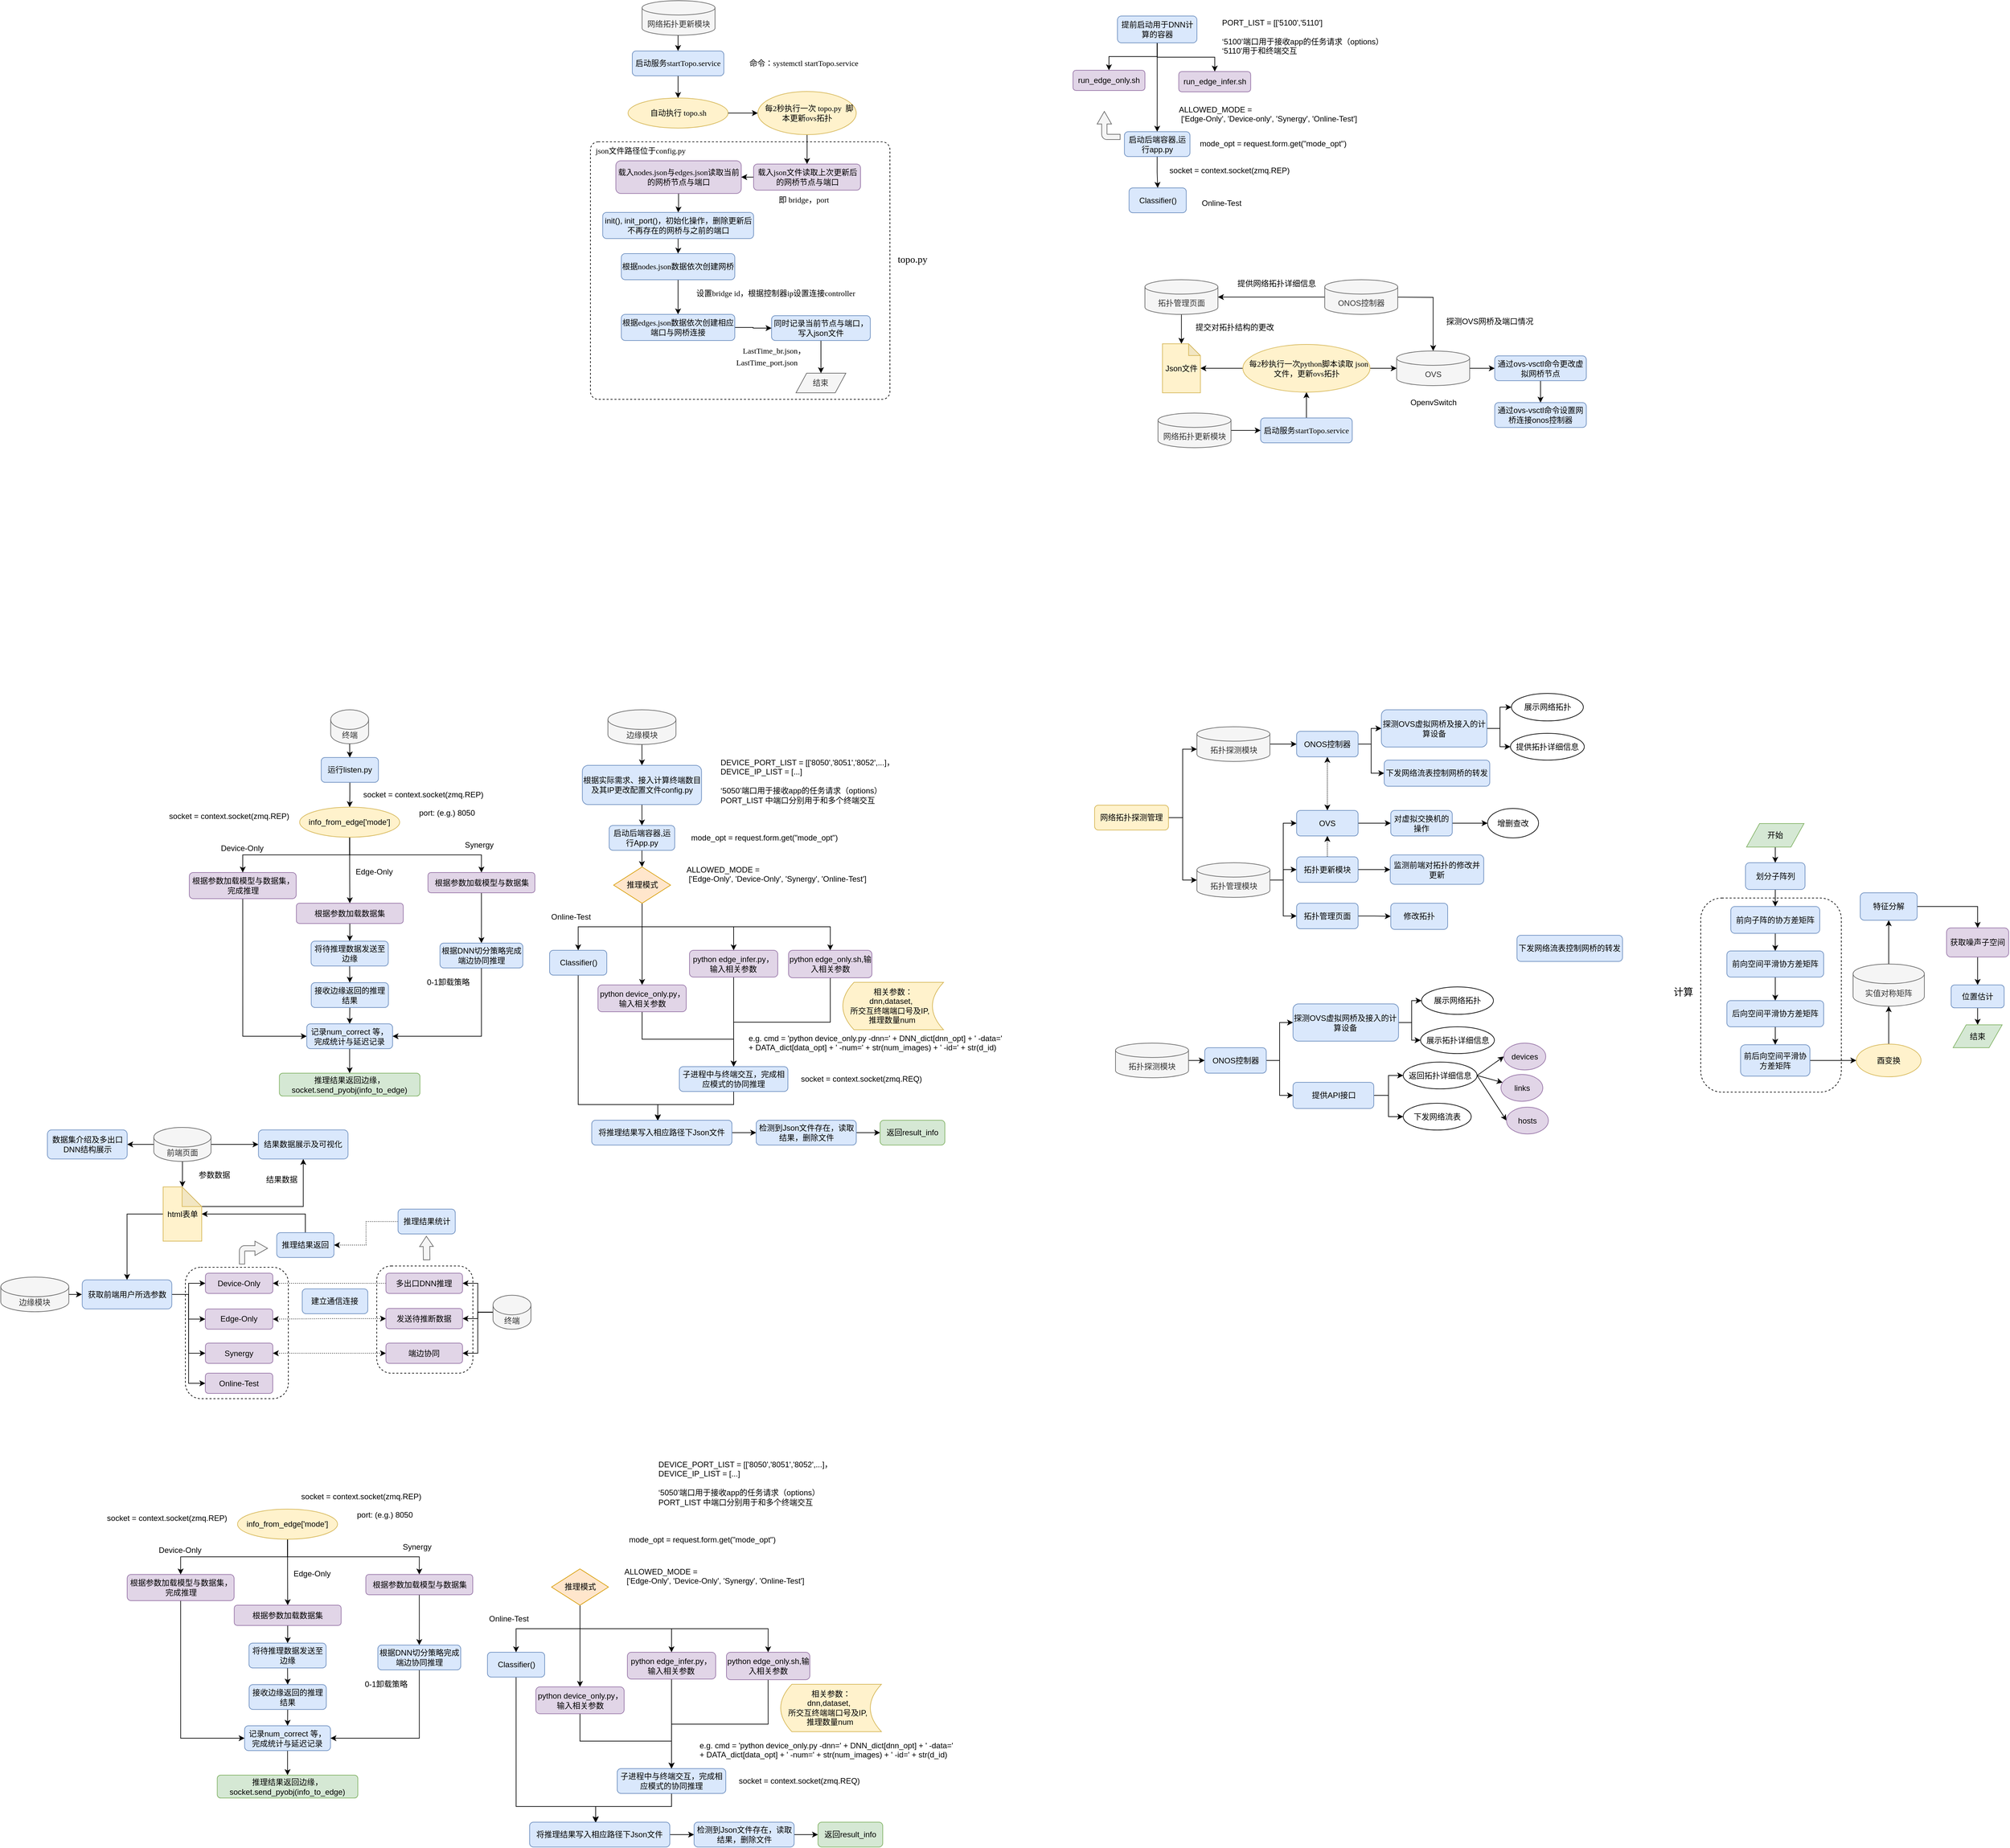 <mxfile version="17.2.2" type="github">
  <diagram id="JKJWpMdvQNC9LhGvfFmc" name="第 1 页">
    <mxGraphModel dx="1732" dy="-1756" grid="0" gridSize="10" guides="1" tooltips="1" connect="1" arrows="1" fold="1" page="1" pageScale="1" pageWidth="827" pageHeight="1169" math="0" shadow="0">
      <root>
        <mxCell id="0" />
        <mxCell id="1" parent="0" />
        <mxCell id="AHmBcfAO9iQUcCrBusLg-1" value="" style="edgeStyle=orthogonalEdgeStyle;rounded=0;orthogonalLoop=1;jettySize=auto;html=1;" parent="1" source="AHmBcfAO9iQUcCrBusLg-2" target="AHmBcfAO9iQUcCrBusLg-12" edge="1">
          <mxGeometry relative="1" as="geometry" />
        </mxCell>
        <mxCell id="AHmBcfAO9iQUcCrBusLg-2" value="启动服务&lt;font face=&quot;Verdana&quot;&gt;startTopo.service&lt;/font&gt;" style="rounded=1;whiteSpace=wrap;html=1;fillColor=#dae8fc;strokeColor=#6c8ebf;" parent="1" vertex="1">
          <mxGeometry x="146" y="2567" width="140" height="38" as="geometry" />
        </mxCell>
        <mxCell id="AHmBcfAO9iQUcCrBusLg-3" style="edgeStyle=orthogonalEdgeStyle;rounded=0;orthogonalLoop=1;jettySize=auto;html=1;exitX=0.5;exitY=1;exitDx=0;exitDy=0;exitPerimeter=0;entryX=0.5;entryY=0;entryDx=0;entryDy=0;" parent="1" target="AHmBcfAO9iQUcCrBusLg-2" edge="1">
          <mxGeometry relative="1" as="geometry">
            <mxPoint x="216" y="2542" as="sourcePoint" />
          </mxGeometry>
        </mxCell>
        <mxCell id="AHmBcfAO9iQUcCrBusLg-6" value="网络拓扑更新模块" style="shape=cylinder3;whiteSpace=wrap;html=1;boundedLbl=1;backgroundOutline=1;size=11;fillColor=#f5f5f5;strokeColor=#666666;fontColor=#333333;" parent="1" vertex="1">
          <mxGeometry x="160.91" y="2490" width="111.64" height="53" as="geometry" />
        </mxCell>
        <mxCell id="AHmBcfAO9iQUcCrBusLg-43" value="" style="edgeStyle=orthogonalEdgeStyle;rounded=0;orthogonalLoop=1;jettySize=auto;html=1;fontFamily=Verdana;" parent="1" source="AHmBcfAO9iQUcCrBusLg-8" target="AHmBcfAO9iQUcCrBusLg-40" edge="1">
          <mxGeometry relative="1" as="geometry" />
        </mxCell>
        <mxCell id="AHmBcfAO9iQUcCrBusLg-8" value="&lt;font face=&quot;Verdana&quot;&gt;载入json文件读取上次更新后的网桥节点与端口&lt;/font&gt;" style="rounded=1;whiteSpace=wrap;html=1;fillColor=#e1d5e7;strokeColor=#9673a6;" parent="1" vertex="1">
          <mxGeometry x="331.5" y="2740" width="163.5" height="40" as="geometry" />
        </mxCell>
        <mxCell id="AHmBcfAO9iQUcCrBusLg-12" value="&lt;font face=&quot;Verdana&quot;&gt;自动执行 topo.sh&lt;/font&gt;" style="ellipse;whiteSpace=wrap;html=1;fillColor=#fff2cc;strokeColor=#d6b656;" parent="1" vertex="1">
          <mxGeometry x="139.5" y="2639" width="153" height="46" as="geometry" />
        </mxCell>
        <mxCell id="AHmBcfAO9iQUcCrBusLg-13" value="&lt;font face=&quot;Verdana&quot;&gt;命令：systemctl startTopo.service&lt;/font&gt;" style="text;html=1;align=center;verticalAlign=middle;resizable=0;points=[];autosize=1;strokeColor=none;fillColor=none;" parent="1" vertex="1">
          <mxGeometry x="292.5" y="2571" width="230" height="30" as="geometry" />
        </mxCell>
        <mxCell id="AHmBcfAO9iQUcCrBusLg-46" value="" style="edgeStyle=orthogonalEdgeStyle;rounded=0;orthogonalLoop=1;jettySize=auto;html=1;fontFamily=Verdana;" parent="1" source="AHmBcfAO9iQUcCrBusLg-17" target="AHmBcfAO9iQUcCrBusLg-45" edge="1">
          <mxGeometry relative="1" as="geometry" />
        </mxCell>
        <mxCell id="AHmBcfAO9iQUcCrBusLg-17" value="init(), init_port()，初始化操作，删除更新后不再存在的网桥与之前的端口" style="rounded=1;whiteSpace=wrap;html=1;fillColor=#dae8fc;strokeColor=#6c8ebf;" parent="1" vertex="1">
          <mxGeometry x="100.73" y="2814" width="230.77" height="40" as="geometry" />
        </mxCell>
        <mxCell id="AHmBcfAO9iQUcCrBusLg-18" value="&lt;font face=&quot;Verdana&quot;&gt;LastTime_br.json，&lt;/font&gt;" style="text;whiteSpace=wrap;html=1;" parent="1" vertex="1">
          <mxGeometry x="312.59" y="3012" width="280" height="28" as="geometry" />
        </mxCell>
        <mxCell id="AHmBcfAO9iQUcCrBusLg-19" value="&lt;font face=&quot;Verdana&quot;&gt;json文件路径位于config.py&lt;/font&gt;" style="text;whiteSpace=wrap;html=1;" parent="1" vertex="1">
          <mxGeometry x="88.44" y="2706" width="191.04" height="40" as="geometry" />
        </mxCell>
        <mxCell id="AHmBcfAO9iQUcCrBusLg-20" style="edgeStyle=orthogonalEdgeStyle;rounded=0;orthogonalLoop=1;jettySize=auto;html=1;exitX=0.5;exitY=1;exitDx=0;exitDy=0;" parent="1" source="AHmBcfAO9iQUcCrBusLg-21" target="AHmBcfAO9iQUcCrBusLg-50" edge="1">
          <mxGeometry relative="1" as="geometry">
            <mxPoint x="269.72" y="3118" as="targetPoint" />
          </mxGeometry>
        </mxCell>
        <mxCell id="AHmBcfAO9iQUcCrBusLg-21" value="同时记录当前节点与端口，写入json文件" style="rounded=1;whiteSpace=wrap;html=1;fillColor=#dae8fc;strokeColor=#6c8ebf;" parent="1" vertex="1">
          <mxGeometry x="359" y="2972" width="151" height="38" as="geometry" />
        </mxCell>
        <mxCell id="AHmBcfAO9iQUcCrBusLg-22" style="edgeStyle=orthogonalEdgeStyle;rounded=0;orthogonalLoop=1;jettySize=auto;html=1;exitX=0.5;exitY=1;exitDx=0;exitDy=0;entryX=0.5;entryY=0;entryDx=0;entryDy=0;" parent="1" source="AHmBcfAO9iQUcCrBusLg-25" target="AHmBcfAO9iQUcCrBusLg-27" edge="1">
          <mxGeometry relative="1" as="geometry" />
        </mxCell>
        <mxCell id="AHmBcfAO9iQUcCrBusLg-23" style="edgeStyle=orthogonalEdgeStyle;rounded=0;orthogonalLoop=1;jettySize=auto;html=1;exitX=0.5;exitY=1;exitDx=0;exitDy=0;" parent="1" source="AHmBcfAO9iQUcCrBusLg-25" target="AHmBcfAO9iQUcCrBusLg-28" edge="1">
          <mxGeometry relative="1" as="geometry" />
        </mxCell>
        <mxCell id="AHmBcfAO9iQUcCrBusLg-24" style="edgeStyle=orthogonalEdgeStyle;rounded=0;orthogonalLoop=1;jettySize=auto;html=1;exitX=0.5;exitY=1;exitDx=0;exitDy=0;" parent="1" source="AHmBcfAO9iQUcCrBusLg-25" target="AHmBcfAO9iQUcCrBusLg-30" edge="1">
          <mxGeometry relative="1" as="geometry" />
        </mxCell>
        <mxCell id="AHmBcfAO9iQUcCrBusLg-25" value="提前启动用于DNN计算的容器" style="rounded=1;whiteSpace=wrap;html=1;fillColor=#dae8fc;strokeColor=#6c8ebf;" parent="1" vertex="1">
          <mxGeometry x="888" y="2513.5" width="121.5" height="41" as="geometry" />
        </mxCell>
        <mxCell id="AHmBcfAO9iQUcCrBusLg-26" value="&lt;div&gt;PORT_LIST = [[&#39;5100&#39;,&#39;5110&#39;]&lt;/div&gt;&lt;div&gt;&lt;br&gt;&lt;/div&gt;&lt;div&gt;‘5100’端口用于接收app的任务请求（options）&lt;/div&gt;&lt;div&gt;‘5110&#39;用于和终端交互&lt;/div&gt;" style="text;whiteSpace=wrap;html=1;" parent="1" vertex="1">
          <mxGeometry x="1046" y="2509.5" width="285.25" height="58" as="geometry" />
        </mxCell>
        <mxCell id="AHmBcfAO9iQUcCrBusLg-27" value="run_edge_only.sh" style="rounded=1;whiteSpace=wrap;html=1;fillColor=#e1d5e7;strokeColor=#9673a6;" parent="1" vertex="1">
          <mxGeometry x="820" y="2596.5" width="110" height="31" as="geometry" />
        </mxCell>
        <mxCell id="AHmBcfAO9iQUcCrBusLg-28" value="run_edge_infer.sh" style="rounded=1;whiteSpace=wrap;html=1;fillColor=#e1d5e7;strokeColor=#9673a6;" parent="1" vertex="1">
          <mxGeometry x="981.75" y="2598.5" width="110" height="31" as="geometry" />
        </mxCell>
        <mxCell id="AHmBcfAO9iQUcCrBusLg-29" style="edgeStyle=orthogonalEdgeStyle;rounded=0;orthogonalLoop=1;jettySize=auto;html=1;exitX=0.5;exitY=1;exitDx=0;exitDy=0;entryX=0.5;entryY=0;entryDx=0;entryDy=0;" parent="1" source="AHmBcfAO9iQUcCrBusLg-30" target="AHmBcfAO9iQUcCrBusLg-34" edge="1">
          <mxGeometry relative="1" as="geometry" />
        </mxCell>
        <mxCell id="AHmBcfAO9iQUcCrBusLg-30" value="启动后端容器,运行app.py" style="rounded=1;whiteSpace=wrap;html=1;fillColor=#dae8fc;strokeColor=#6c8ebf;" parent="1" vertex="1">
          <mxGeometry x="898.62" y="2690.5" width="100.25" height="38" as="geometry" />
        </mxCell>
        <mxCell id="AHmBcfAO9iQUcCrBusLg-31" value="Online-Test" style="text;whiteSpace=wrap;html=1;" parent="1" vertex="1">
          <mxGeometry x="1014.5" y="2785.5" width="74" height="27" as="geometry" />
        </mxCell>
        <mxCell id="AHmBcfAO9iQUcCrBusLg-32" value="&lt;div&gt;ALLOWED_MODE =&lt;/div&gt;&lt;div&gt;&amp;nbsp;[&#39;Edge-Only&#39;, &#39;Device-only&#39;, &#39;Synergy&#39;, &#39;Online-Test&#39;]&lt;/div&gt;" style="text;whiteSpace=wrap;html=1;" parent="1" vertex="1">
          <mxGeometry x="980" y="2642.5" width="295.5" height="52" as="geometry" />
        </mxCell>
        <mxCell id="AHmBcfAO9iQUcCrBusLg-33" value="socket = context.socket(zmq.REP)" style="text;html=1;align=center;verticalAlign=middle;resizable=0;points=[];autosize=1;strokeColor=none;fillColor=none;" parent="1" vertex="1">
          <mxGeometry x="961.5" y="2740.5" width="194" height="18" as="geometry" />
        </mxCell>
        <mxCell id="AHmBcfAO9iQUcCrBusLg-34" value="Classifier()" style="rounded=1;whiteSpace=wrap;html=1;fillColor=#dae8fc;strokeColor=#6c8ebf;" parent="1" vertex="1">
          <mxGeometry x="905.75" y="2776.5" width="87.5" height="38" as="geometry" />
        </mxCell>
        <mxCell id="AHmBcfAO9iQUcCrBusLg-35" value="" style="html=1;shadow=0;dashed=0;align=center;verticalAlign=middle;shape=mxgraph.arrows2.bendArrow;dy=4.05;dx=19.24;notch=0;arrowHead=21.95;rounded=1;rotation=-90;fillColor=#f5f5f5;fontColor=#333333;strokeColor=#666666;" parent="1" vertex="1">
          <mxGeometry x="853" y="2663.5" width="43" height="35.11" as="geometry" />
        </mxCell>
        <mxCell id="AHmBcfAO9iQUcCrBusLg-36" value="mode_opt = request.form.get(&quot;mode_opt&quot;)" style="text;whiteSpace=wrap;html=1;" parent="1" vertex="1">
          <mxGeometry x="1012" y="2694.5" width="244" height="28" as="geometry" />
        </mxCell>
        <mxCell id="AHmBcfAO9iQUcCrBusLg-37" value="" style="edgeStyle=orthogonalEdgeStyle;rounded=0;orthogonalLoop=1;jettySize=auto;html=1;exitX=1;exitY=0.5;exitDx=0;exitDy=0;" parent="1" source="AHmBcfAO9iQUcCrBusLg-12" target="AHmBcfAO9iQUcCrBusLg-38" edge="1">
          <mxGeometry relative="1" as="geometry">
            <mxPoint x="215.48" y="2695.11" as="sourcePoint" />
          </mxGeometry>
        </mxCell>
        <mxCell id="AHmBcfAO9iQUcCrBusLg-42" value="" style="edgeStyle=orthogonalEdgeStyle;rounded=0;orthogonalLoop=1;jettySize=auto;html=1;fontFamily=Verdana;exitX=0.5;exitY=1;exitDx=0;exitDy=0;" parent="1" source="AHmBcfAO9iQUcCrBusLg-38" target="AHmBcfAO9iQUcCrBusLg-8" edge="1">
          <mxGeometry relative="1" as="geometry" />
        </mxCell>
        <mxCell id="AHmBcfAO9iQUcCrBusLg-38" value="&lt;font face=&quot;Verdana&quot;&gt;&amp;nbsp; 每2秒执行一次 topo.py&amp;nbsp; 脚本更新ovs拓扑&lt;/font&gt;" style="ellipse;whiteSpace=wrap;html=1;fillColor=#fff2cc;strokeColor=#d6b656;" parent="1" vertex="1">
          <mxGeometry x="338" y="2629" width="150.5" height="66" as="geometry" />
        </mxCell>
        <mxCell id="AHmBcfAO9iQUcCrBusLg-41" value="" style="edgeStyle=orthogonalEdgeStyle;rounded=0;orthogonalLoop=1;jettySize=auto;html=1;fontFamily=Verdana;" parent="1" source="AHmBcfAO9iQUcCrBusLg-40" target="AHmBcfAO9iQUcCrBusLg-17" edge="1">
          <mxGeometry relative="1" as="geometry" />
        </mxCell>
        <mxCell id="AHmBcfAO9iQUcCrBusLg-40" value="&lt;font face=&quot;Verdana&quot;&gt;载入nodes.json与edges.json读取当前的网桥节点与端口&lt;/font&gt;" style="rounded=1;whiteSpace=wrap;html=1;fillColor=#e1d5e7;strokeColor=#9673a6;" parent="1" vertex="1">
          <mxGeometry x="120.86" y="2735" width="191.73" height="50" as="geometry" />
        </mxCell>
        <mxCell id="AHmBcfAO9iQUcCrBusLg-44" value="&lt;font face=&quot;Verdana&quot;&gt;即 bridge，port&lt;/font&gt;" style="text;whiteSpace=wrap;html=1;" parent="1" vertex="1">
          <mxGeometry x="368.48" y="2781" width="191.04" height="40" as="geometry" />
        </mxCell>
        <mxCell id="AHmBcfAO9iQUcCrBusLg-48" value="" style="edgeStyle=orthogonalEdgeStyle;rounded=0;orthogonalLoop=1;jettySize=auto;html=1;fontFamily=Verdana;" parent="1" source="AHmBcfAO9iQUcCrBusLg-45" target="AHmBcfAO9iQUcCrBusLg-47" edge="1">
          <mxGeometry relative="1" as="geometry" />
        </mxCell>
        <mxCell id="AHmBcfAO9iQUcCrBusLg-45" value="根据&lt;font face=&quot;Verdana&quot;&gt;nodes.json数据依次创建网桥&lt;/font&gt;" style="rounded=1;whiteSpace=wrap;html=1;fillColor=#dae8fc;strokeColor=#6c8ebf;" parent="1" vertex="1">
          <mxGeometry x="129.23" y="2877" width="173.53" height="40" as="geometry" />
        </mxCell>
        <mxCell id="AHmBcfAO9iQUcCrBusLg-53" value="" style="edgeStyle=orthogonalEdgeStyle;rounded=0;orthogonalLoop=1;jettySize=auto;html=1;fontFamily=Verdana;" parent="1" source="AHmBcfAO9iQUcCrBusLg-47" target="AHmBcfAO9iQUcCrBusLg-21" edge="1">
          <mxGeometry relative="1" as="geometry" />
        </mxCell>
        <mxCell id="AHmBcfAO9iQUcCrBusLg-47" value="根据&lt;font face=&quot;Verdana&quot;&gt;edges.json数据依次创建相应端口与网桥连接&lt;/font&gt;" style="rounded=1;whiteSpace=wrap;html=1;fillColor=#dae8fc;strokeColor=#6c8ebf;" parent="1" vertex="1">
          <mxGeometry x="129.23" y="2970" width="173.53" height="40" as="geometry" />
        </mxCell>
        <mxCell id="AHmBcfAO9iQUcCrBusLg-49" value="设置bridge id，根据控制器ip设置连接controller" style="text;html=1;align=center;verticalAlign=middle;resizable=0;points=[];autosize=1;strokeColor=none;fillColor=none;fontFamily=Verdana;" parent="1" vertex="1">
          <mxGeometry x="220" y="2923" width="290" height="30" as="geometry" />
        </mxCell>
        <mxCell id="AHmBcfAO9iQUcCrBusLg-50" value="结束" style="shape=parallelogram;perimeter=parallelogramPerimeter;whiteSpace=wrap;html=1;fixedSize=1;fontFamily=Verdana;size=16.25;fillColor=#f5f5f5;fontColor=#333333;strokeColor=#666666;" parent="1" vertex="1">
          <mxGeometry x="396.38" y="3060" width="76.25" height="30" as="geometry" />
        </mxCell>
        <mxCell id="AHmBcfAO9iQUcCrBusLg-54" value="" style="rounded=1;whiteSpace=wrap;html=1;fontFamily=Verdana;fillColor=none;dashed=1;arcSize=3;" parent="1" vertex="1">
          <mxGeometry x="82.02" y="2706" width="457.98" height="394" as="geometry" />
        </mxCell>
        <mxCell id="AHmBcfAO9iQUcCrBusLg-55" value="&lt;font face=&quot;Verdana&quot;&gt;LastTime_port.json&lt;/font&gt;" style="text;whiteSpace=wrap;html=1;fontFamily=Verdana;" parent="1" vertex="1">
          <mxGeometry x="302.76" y="3030" width="150" height="40" as="geometry" />
        </mxCell>
        <mxCell id="AHmBcfAO9iQUcCrBusLg-57" value="&lt;font style=&quot;font-size: 15px;&quot; face=&quot;Verdana&quot;&gt;topo.py&lt;/font&gt;" style="text;whiteSpace=wrap;html=1;fontFamily=Verdana;" parent="1" vertex="1">
          <mxGeometry x="550" y="2870" width="80" height="40" as="geometry" />
        </mxCell>
        <mxCell id="b5e1SDt4Bzy_8SpqUsYr-17" value="" style="edgeStyle=orthogonalEdgeStyle;rounded=0;orthogonalLoop=1;jettySize=auto;html=1;" parent="1" source="b5e1SDt4Bzy_8SpqUsYr-2" target="b5e1SDt4Bzy_8SpqUsYr-5" edge="1">
          <mxGeometry relative="1" as="geometry" />
        </mxCell>
        <mxCell id="b5e1SDt4Bzy_8SpqUsYr-2" value="启动服务&lt;font face=&quot;Verdana&quot;&gt;startTopo.service&lt;/font&gt;" style="rounded=1;whiteSpace=wrap;html=1;fillColor=#dae8fc;strokeColor=#6c8ebf;" parent="1" vertex="1">
          <mxGeometry x="1107" y="3128.5" width="140" height="38" as="geometry" />
        </mxCell>
        <mxCell id="b5e1SDt4Bzy_8SpqUsYr-16" value="" style="edgeStyle=orthogonalEdgeStyle;rounded=0;orthogonalLoop=1;jettySize=auto;html=1;" parent="1" source="b5e1SDt4Bzy_8SpqUsYr-4" target="b5e1SDt4Bzy_8SpqUsYr-2" edge="1">
          <mxGeometry relative="1" as="geometry" />
        </mxCell>
        <mxCell id="b5e1SDt4Bzy_8SpqUsYr-4" value="网络拓扑更新模块" style="shape=cylinder3;whiteSpace=wrap;html=1;boundedLbl=1;backgroundOutline=1;size=11;fillColor=#f5f5f5;strokeColor=#666666;fontColor=#333333;" parent="1" vertex="1">
          <mxGeometry x="950" y="3121" width="111.64" height="53" as="geometry" />
        </mxCell>
        <mxCell id="b5e1SDt4Bzy_8SpqUsYr-18" value="" style="edgeStyle=orthogonalEdgeStyle;rounded=0;orthogonalLoop=1;jettySize=auto;html=1;" parent="1" source="b5e1SDt4Bzy_8SpqUsYr-5" target="b5e1SDt4Bzy_8SpqUsYr-13" edge="1">
          <mxGeometry relative="1" as="geometry" />
        </mxCell>
        <mxCell id="b5e1SDt4Bzy_8SpqUsYr-20" value="" style="edgeStyle=orthogonalEdgeStyle;rounded=0;orthogonalLoop=1;jettySize=auto;html=1;" parent="1" source="b5e1SDt4Bzy_8SpqUsYr-5" target="b5e1SDt4Bzy_8SpqUsYr-10" edge="1">
          <mxGeometry relative="1" as="geometry" />
        </mxCell>
        <mxCell id="b5e1SDt4Bzy_8SpqUsYr-5" value="&lt;font face=&quot;Verdana&quot;&gt;&amp;nbsp; 每2秒执行一次python脚本读取 json文件，更新ovs拓扑&lt;/font&gt; " style="ellipse;whiteSpace=wrap;html=1;fillColor=#fff2cc;strokeColor=#d6b656;" parent="1" vertex="1">
          <mxGeometry x="1079.75" y="3016" width="194.5" height="73" as="geometry" />
        </mxCell>
        <mxCell id="b5e1SDt4Bzy_8SpqUsYr-6" value="探测OVS网桥及端口情况" style="text;html=1;align=center;verticalAlign=middle;resizable=0;points=[];autosize=1;strokeColor=none;fillColor=none;" parent="1" vertex="1">
          <mxGeometry x="1385" y="2972" width="143" height="18" as="geometry" />
        </mxCell>
        <mxCell id="b5e1SDt4Bzy_8SpqUsYr-23" style="edgeStyle=orthogonalEdgeStyle;rounded=0;orthogonalLoop=1;jettySize=auto;html=1;entryX=0.5;entryY=0;entryDx=0;entryDy=0;entryPerimeter=0;" parent="1" target="b5e1SDt4Bzy_8SpqUsYr-10" edge="1">
          <mxGeometry relative="1" as="geometry">
            <mxPoint x="1306.64" y="2943.5" as="sourcePoint" />
          </mxGeometry>
        </mxCell>
        <mxCell id="b5e1SDt4Bzy_8SpqUsYr-26" style="edgeStyle=orthogonalEdgeStyle;rounded=0;orthogonalLoop=1;jettySize=auto;html=1;exitX=0;exitY=0.5;exitDx=0;exitDy=0;exitPerimeter=0;" parent="1" source="b5e1SDt4Bzy_8SpqUsYr-9" target="b5e1SDt4Bzy_8SpqUsYr-11" edge="1">
          <mxGeometry relative="1" as="geometry" />
        </mxCell>
        <mxCell id="b5e1SDt4Bzy_8SpqUsYr-9" value="ONOS控制器" style="shape=cylinder3;whiteSpace=wrap;html=1;boundedLbl=1;backgroundOutline=1;size=11;fillColor=#f5f5f5;strokeColor=#666666;fontColor=#333333;" parent="1" vertex="1">
          <mxGeometry x="1205.0" y="2917" width="111.64" height="53" as="geometry" />
        </mxCell>
        <mxCell id="b5e1SDt4Bzy_8SpqUsYr-21" value="" style="edgeStyle=orthogonalEdgeStyle;rounded=0;orthogonalLoop=1;jettySize=auto;html=1;" parent="1" source="b5e1SDt4Bzy_8SpqUsYr-10" target="b5e1SDt4Bzy_8SpqUsYr-19" edge="1">
          <mxGeometry relative="1" as="geometry" />
        </mxCell>
        <mxCell id="b5e1SDt4Bzy_8SpqUsYr-10" value="OVS" style="shape=cylinder3;whiteSpace=wrap;html=1;boundedLbl=1;backgroundOutline=1;size=11;fillColor=#f5f5f5;strokeColor=#666666;fontColor=#333333;" parent="1" vertex="1">
          <mxGeometry x="1315.0" y="3026" width="111.64" height="53" as="geometry" />
        </mxCell>
        <mxCell id="b5e1SDt4Bzy_8SpqUsYr-14" value="" style="edgeStyle=orthogonalEdgeStyle;rounded=0;orthogonalLoop=1;jettySize=auto;html=1;" parent="1" source="b5e1SDt4Bzy_8SpqUsYr-11" target="b5e1SDt4Bzy_8SpqUsYr-13" edge="1">
          <mxGeometry relative="1" as="geometry" />
        </mxCell>
        <mxCell id="b5e1SDt4Bzy_8SpqUsYr-11" value="拓扑管理页面" style="shape=cylinder3;whiteSpace=wrap;html=1;boundedLbl=1;backgroundOutline=1;size=11;fillColor=#f5f5f5;strokeColor=#666666;fontColor=#333333;" parent="1" vertex="1">
          <mxGeometry x="930.0" y="2917" width="111.64" height="53" as="geometry" />
        </mxCell>
        <mxCell id="b5e1SDt4Bzy_8SpqUsYr-12" value="OpenvSwitch" style="text;html=1;align=center;verticalAlign=middle;resizable=0;points=[];autosize=1;strokeColor=none;fillColor=none;" parent="1" vertex="1">
          <mxGeometry x="1330.32" y="3096" width="81" height="18" as="geometry" />
        </mxCell>
        <mxCell id="b5e1SDt4Bzy_8SpqUsYr-13" value="Json文件" style="shape=note;whiteSpace=wrap;html=1;backgroundOutline=1;darkOpacity=0.05;fillColor=#fff2cc;strokeColor=#d6b656;size=18;" parent="1" vertex="1">
          <mxGeometry x="956.82" y="3015" width="58" height="75" as="geometry" />
        </mxCell>
        <mxCell id="b5e1SDt4Bzy_8SpqUsYr-15" value="&lt;font face=&quot;Verdana&quot;&gt;提交对拓扑结构的更改&lt;br&gt;&lt;/font&gt;" style="text;html=1;align=center;verticalAlign=middle;resizable=0;points=[];autosize=1;strokeColor=none;fillColor=none;" parent="1" vertex="1">
          <mxGeometry x="1002" y="2980.5" width="130" height="19" as="geometry" />
        </mxCell>
        <mxCell id="b5e1SDt4Bzy_8SpqUsYr-25" value="" style="edgeStyle=orthogonalEdgeStyle;rounded=0;orthogonalLoop=1;jettySize=auto;html=1;" parent="1" source="b5e1SDt4Bzy_8SpqUsYr-19" target="b5e1SDt4Bzy_8SpqUsYr-24" edge="1">
          <mxGeometry relative="1" as="geometry" />
        </mxCell>
        <mxCell id="b5e1SDt4Bzy_8SpqUsYr-19" value="通过ovs-vsctl命令更改虚拟网桥节点" style="rounded=1;whiteSpace=wrap;html=1;fillColor=#dae8fc;strokeColor=#6c8ebf;" parent="1" vertex="1">
          <mxGeometry x="1465" y="3033.5" width="140" height="38" as="geometry" />
        </mxCell>
        <mxCell id="b5e1SDt4Bzy_8SpqUsYr-24" value="通过ovs-vsctl命令设置网桥连接onos控制器" style="rounded=1;whiteSpace=wrap;html=1;fillColor=#dae8fc;strokeColor=#6c8ebf;" parent="1" vertex="1">
          <mxGeometry x="1465" y="3105" width="140" height="38" as="geometry" />
        </mxCell>
        <mxCell id="b5e1SDt4Bzy_8SpqUsYr-27" value="提供网络拓扑详细信息" style="text;html=1;align=center;verticalAlign=middle;resizable=0;points=[];autosize=1;strokeColor=none;fillColor=none;" parent="1" vertex="1">
          <mxGeometry x="1066" y="2914" width="130" height="18" as="geometry" />
        </mxCell>
        <mxCell id="b5e1SDt4Bzy_8SpqUsYr-48" value="" style="edgeStyle=orthogonalEdgeStyle;rounded=0;orthogonalLoop=1;jettySize=auto;html=1;startArrow=none;startFill=0;" parent="1" source="b5e1SDt4Bzy_8SpqUsYr-29" target="b5e1SDt4Bzy_8SpqUsYr-32" edge="1">
          <mxGeometry relative="1" as="geometry" />
        </mxCell>
        <mxCell id="b5e1SDt4Bzy_8SpqUsYr-29" value="拓扑探测模块" style="shape=cylinder3;whiteSpace=wrap;html=1;boundedLbl=1;backgroundOutline=1;size=11;fillColor=#f5f5f5;strokeColor=#666666;fontColor=#333333;" parent="1" vertex="1">
          <mxGeometry x="1009.5" y="3601" width="111.64" height="53" as="geometry" />
        </mxCell>
        <mxCell id="b5e1SDt4Bzy_8SpqUsYr-46" style="edgeStyle=orthogonalEdgeStyle;rounded=0;orthogonalLoop=1;jettySize=auto;html=1;exitX=1;exitY=0.5;exitDx=0;exitDy=0;entryX=0;entryY=0.5;entryDx=0;entryDy=0;entryPerimeter=0;startArrow=none;startFill=0;" parent="1" source="b5e1SDt4Bzy_8SpqUsYr-30" target="b5e1SDt4Bzy_8SpqUsYr-31" edge="1">
          <mxGeometry relative="1" as="geometry" />
        </mxCell>
        <mxCell id="b5e1SDt4Bzy_8SpqUsYr-47" style="edgeStyle=orthogonalEdgeStyle;rounded=0;orthogonalLoop=1;jettySize=auto;html=1;exitX=1;exitY=0.5;exitDx=0;exitDy=0;entryX=0;entryY=0;entryDx=0;entryDy=34.25;entryPerimeter=0;startArrow=none;startFill=0;" parent="1" source="b5e1SDt4Bzy_8SpqUsYr-30" target="b5e1SDt4Bzy_8SpqUsYr-29" edge="1">
          <mxGeometry relative="1" as="geometry" />
        </mxCell>
        <mxCell id="b5e1SDt4Bzy_8SpqUsYr-30" value="网络拓扑探测管理" style="rounded=1;whiteSpace=wrap;html=1;fillColor=#fff2cc;strokeColor=#d6b656;" parent="1" vertex="1">
          <mxGeometry x="853" y="3721" width="113" height="38" as="geometry" />
        </mxCell>
        <mxCell id="b5e1SDt4Bzy_8SpqUsYr-63" style="edgeStyle=orthogonalEdgeStyle;rounded=0;orthogonalLoop=1;jettySize=auto;html=1;exitX=1;exitY=0.5;exitDx=0;exitDy=0;exitPerimeter=0;entryX=0;entryY=0.5;entryDx=0;entryDy=0;startArrow=none;startFill=0;endArrow=classic;endFill=1;" parent="1" source="b5e1SDt4Bzy_8SpqUsYr-31" target="b5e1SDt4Bzy_8SpqUsYr-35" edge="1">
          <mxGeometry relative="1" as="geometry" />
        </mxCell>
        <mxCell id="b5e1SDt4Bzy_8SpqUsYr-64" style="edgeStyle=orthogonalEdgeStyle;rounded=0;orthogonalLoop=1;jettySize=auto;html=1;exitX=1;exitY=0.5;exitDx=0;exitDy=0;exitPerimeter=0;startArrow=none;startFill=0;endArrow=classic;endFill=1;" parent="1" source="b5e1SDt4Bzy_8SpqUsYr-31" target="b5e1SDt4Bzy_8SpqUsYr-34" edge="1">
          <mxGeometry relative="1" as="geometry" />
        </mxCell>
        <mxCell id="b5e1SDt4Bzy_8SpqUsYr-65" style="edgeStyle=orthogonalEdgeStyle;rounded=0;orthogonalLoop=1;jettySize=auto;html=1;exitX=1;exitY=0.5;exitDx=0;exitDy=0;exitPerimeter=0;entryX=0;entryY=0.5;entryDx=0;entryDy=0;startArrow=none;startFill=0;endArrow=classic;endFill=1;" parent="1" source="b5e1SDt4Bzy_8SpqUsYr-31" target="b5e1SDt4Bzy_8SpqUsYr-33" edge="1">
          <mxGeometry relative="1" as="geometry" />
        </mxCell>
        <mxCell id="b5e1SDt4Bzy_8SpqUsYr-31" value="拓扑管理模块" style="shape=cylinder3;whiteSpace=wrap;html=1;boundedLbl=1;backgroundOutline=1;size=11;fillColor=#f5f5f5;strokeColor=#666666;fontColor=#333333;" parent="1" vertex="1">
          <mxGeometry x="1009.5" y="3809" width="111.64" height="53" as="geometry" />
        </mxCell>
        <mxCell id="b5e1SDt4Bzy_8SpqUsYr-37" value="" style="edgeStyle=orthogonalEdgeStyle;rounded=0;orthogonalLoop=1;jettySize=auto;html=1;startArrow=classic;startFill=1;dashed=1;dashPattern=1 1;" parent="1" source="b5e1SDt4Bzy_8SpqUsYr-32" target="b5e1SDt4Bzy_8SpqUsYr-35" edge="1">
          <mxGeometry relative="1" as="geometry" />
        </mxCell>
        <mxCell id="b5e1SDt4Bzy_8SpqUsYr-49" style="edgeStyle=orthogonalEdgeStyle;rounded=0;orthogonalLoop=1;jettySize=auto;html=1;entryX=0;entryY=0.5;entryDx=0;entryDy=0;startArrow=none;startFill=0;" parent="1" source="b5e1SDt4Bzy_8SpqUsYr-32" target="b5e1SDt4Bzy_8SpqUsYr-36" edge="1">
          <mxGeometry relative="1" as="geometry" />
        </mxCell>
        <mxCell id="b5e1SDt4Bzy_8SpqUsYr-54" style="edgeStyle=orthogonalEdgeStyle;rounded=0;orthogonalLoop=1;jettySize=auto;html=1;exitX=1;exitY=0.5;exitDx=0;exitDy=0;entryX=0;entryY=0.5;entryDx=0;entryDy=0;startArrow=none;startFill=0;" parent="1" source="b5e1SDt4Bzy_8SpqUsYr-32" target="b5e1SDt4Bzy_8SpqUsYr-39" edge="1">
          <mxGeometry relative="1" as="geometry" />
        </mxCell>
        <mxCell id="b5e1SDt4Bzy_8SpqUsYr-32" value="ONOS控制器" style="rounded=1;whiteSpace=wrap;html=1;fillColor=#dae8fc;strokeColor=#6c8ebf;" parent="1" vertex="1">
          <mxGeometry x="1162" y="3608" width="94" height="39" as="geometry" />
        </mxCell>
        <mxCell id="b5e1SDt4Bzy_8SpqUsYr-61" value="" style="edgeStyle=orthogonalEdgeStyle;rounded=0;orthogonalLoop=1;jettySize=auto;html=1;startArrow=none;startFill=0;endArrow=classic;endFill=1;" parent="1" source="b5e1SDt4Bzy_8SpqUsYr-33" target="b5e1SDt4Bzy_8SpqUsYr-41" edge="1">
          <mxGeometry relative="1" as="geometry" />
        </mxCell>
        <mxCell id="b5e1SDt4Bzy_8SpqUsYr-33" value="拓扑管理页面" style="rounded=1;whiteSpace=wrap;html=1;fillColor=#dae8fc;strokeColor=#6c8ebf;" parent="1" vertex="1">
          <mxGeometry x="1162" y="3871" width="94" height="39" as="geometry" />
        </mxCell>
        <mxCell id="b5e1SDt4Bzy_8SpqUsYr-60" value="" style="edgeStyle=orthogonalEdgeStyle;rounded=0;orthogonalLoop=1;jettySize=auto;html=1;startArrow=none;startFill=0;endArrow=classic;endFill=1;" parent="1" source="b5e1SDt4Bzy_8SpqUsYr-34" target="b5e1SDt4Bzy_8SpqUsYr-40" edge="1">
          <mxGeometry relative="1" as="geometry" />
        </mxCell>
        <mxCell id="b5e1SDt4Bzy_8SpqUsYr-34" value="拓扑更新模块" style="rounded=1;whiteSpace=wrap;html=1;fillColor=#dae8fc;strokeColor=#6c8ebf;" parent="1" vertex="1">
          <mxGeometry x="1162" y="3800" width="94" height="39" as="geometry" />
        </mxCell>
        <mxCell id="b5e1SDt4Bzy_8SpqUsYr-55" value="" style="edgeStyle=orthogonalEdgeStyle;rounded=0;orthogonalLoop=1;jettySize=auto;html=1;startArrow=none;startFill=0;" parent="1" source="b5e1SDt4Bzy_8SpqUsYr-35" target="b5e1SDt4Bzy_8SpqUsYr-38" edge="1">
          <mxGeometry relative="1" as="geometry" />
        </mxCell>
        <mxCell id="b5e1SDt4Bzy_8SpqUsYr-35" value="OVS" style="rounded=1;whiteSpace=wrap;html=1;fillColor=#dae8fc;strokeColor=#6c8ebf;" parent="1" vertex="1">
          <mxGeometry x="1162" y="3729" width="94" height="39" as="geometry" />
        </mxCell>
        <mxCell id="b5e1SDt4Bzy_8SpqUsYr-52" style="edgeStyle=orthogonalEdgeStyle;rounded=0;orthogonalLoop=1;jettySize=auto;html=1;startArrow=none;startFill=0;" parent="1" source="b5e1SDt4Bzy_8SpqUsYr-36" target="b5e1SDt4Bzy_8SpqUsYr-50" edge="1">
          <mxGeometry relative="1" as="geometry" />
        </mxCell>
        <mxCell id="b5e1SDt4Bzy_8SpqUsYr-53" style="edgeStyle=orthogonalEdgeStyle;rounded=0;orthogonalLoop=1;jettySize=auto;html=1;exitX=1;exitY=0.5;exitDx=0;exitDy=0;entryX=0;entryY=0.5;entryDx=0;entryDy=0;startArrow=none;startFill=0;" parent="1" source="b5e1SDt4Bzy_8SpqUsYr-36" target="b5e1SDt4Bzy_8SpqUsYr-51" edge="1">
          <mxGeometry relative="1" as="geometry" />
        </mxCell>
        <mxCell id="b5e1SDt4Bzy_8SpqUsYr-36" value="探测OVS虚拟网桥及接入的计算设备" style="rounded=1;whiteSpace=wrap;html=1;fillColor=#dae8fc;strokeColor=#6c8ebf;" parent="1" vertex="1">
          <mxGeometry x="1291.64" y="3575" width="161.36" height="57" as="geometry" />
        </mxCell>
        <mxCell id="b5e1SDt4Bzy_8SpqUsYr-62" value="" style="edgeStyle=orthogonalEdgeStyle;rounded=0;orthogonalLoop=1;jettySize=auto;html=1;startArrow=none;startFill=0;endArrow=classic;endFill=1;" parent="1" source="b5e1SDt4Bzy_8SpqUsYr-38" target="b5e1SDt4Bzy_8SpqUsYr-56" edge="1">
          <mxGeometry relative="1" as="geometry" />
        </mxCell>
        <mxCell id="b5e1SDt4Bzy_8SpqUsYr-38" value="对虚拟交换机的操作" style="rounded=1;whiteSpace=wrap;html=1;fillColor=#dae8fc;strokeColor=#6c8ebf;" parent="1" vertex="1">
          <mxGeometry x="1306" y="3729" width="94" height="39" as="geometry" />
        </mxCell>
        <mxCell id="b5e1SDt4Bzy_8SpqUsYr-39" value="下发网络流表控制网桥的转发" style="rounded=1;whiteSpace=wrap;html=1;fillColor=#dae8fc;strokeColor=#6c8ebf;" parent="1" vertex="1">
          <mxGeometry x="1296" y="3652" width="161.36" height="40" as="geometry" />
        </mxCell>
        <mxCell id="b5e1SDt4Bzy_8SpqUsYr-40" value="监测前端对拓扑的修改并更新" style="rounded=1;whiteSpace=wrap;html=1;fillColor=#dae8fc;strokeColor=#6c8ebf;" parent="1" vertex="1">
          <mxGeometry x="1305.18" y="3797" width="143" height="45" as="geometry" />
        </mxCell>
        <mxCell id="b5e1SDt4Bzy_8SpqUsYr-41" value="修改拓扑" style="rounded=1;whiteSpace=wrap;html=1;fillColor=#dae8fc;strokeColor=#6c8ebf;" parent="1" vertex="1">
          <mxGeometry x="1306" y="3871" width="87" height="40" as="geometry" />
        </mxCell>
        <mxCell id="b5e1SDt4Bzy_8SpqUsYr-50" value="展示网络拓扑" style="ellipse;whiteSpace=wrap;html=1;" parent="1" vertex="1">
          <mxGeometry x="1490.5" y="3550" width="110" height="42" as="geometry" />
        </mxCell>
        <mxCell id="b5e1SDt4Bzy_8SpqUsYr-51" value="提供拓扑详细信息" style="ellipse;whiteSpace=wrap;html=1;" parent="1" vertex="1">
          <mxGeometry x="1489" y="3611" width="113" height="41" as="geometry" />
        </mxCell>
        <mxCell id="b5e1SDt4Bzy_8SpqUsYr-56" value="增删查改" style="ellipse;whiteSpace=wrap;html=1;" parent="1" vertex="1">
          <mxGeometry x="1454" y="3726" width="78" height="45" as="geometry" />
        </mxCell>
        <mxCell id="b5e1SDt4Bzy_8SpqUsYr-59" value="" style="edgeStyle=orthogonalEdgeStyle;rounded=0;orthogonalLoop=1;jettySize=auto;html=1;startArrow=classic;startFill=1;dashed=1;dashPattern=1 1;entryX=0.5;entryY=0;entryDx=0;entryDy=0;exitX=0.5;exitY=1;exitDx=0;exitDy=0;endArrow=none;endFill=0;" parent="1" source="b5e1SDt4Bzy_8SpqUsYr-35" target="b5e1SDt4Bzy_8SpqUsYr-34" edge="1">
          <mxGeometry relative="1" as="geometry">
            <mxPoint x="1219" y="3657" as="sourcePoint" />
            <mxPoint x="1219" y="3739" as="targetPoint" />
          </mxGeometry>
        </mxCell>
        <mxCell id="b5e1SDt4Bzy_8SpqUsYr-66" value="" style="edgeStyle=orthogonalEdgeStyle;rounded=0;orthogonalLoop=1;jettySize=auto;html=1;startArrow=none;startFill=0;" parent="1" source="b5e1SDt4Bzy_8SpqUsYr-67" target="b5e1SDt4Bzy_8SpqUsYr-70" edge="1">
          <mxGeometry relative="1" as="geometry" />
        </mxCell>
        <mxCell id="b5e1SDt4Bzy_8SpqUsYr-67" value="拓扑探测模块" style="shape=cylinder3;whiteSpace=wrap;html=1;boundedLbl=1;backgroundOutline=1;size=11;fillColor=#f5f5f5;strokeColor=#666666;fontColor=#333333;" parent="1" vertex="1">
          <mxGeometry x="885.0" y="4085" width="111.64" height="53" as="geometry" />
        </mxCell>
        <mxCell id="b5e1SDt4Bzy_8SpqUsYr-68" style="edgeStyle=orthogonalEdgeStyle;rounded=0;orthogonalLoop=1;jettySize=auto;html=1;entryX=0;entryY=0.5;entryDx=0;entryDy=0;startArrow=none;startFill=0;" parent="1" source="b5e1SDt4Bzy_8SpqUsYr-70" target="b5e1SDt4Bzy_8SpqUsYr-73" edge="1">
          <mxGeometry relative="1" as="geometry" />
        </mxCell>
        <mxCell id="b5e1SDt4Bzy_8SpqUsYr-69" style="edgeStyle=orthogonalEdgeStyle;rounded=0;orthogonalLoop=1;jettySize=auto;html=1;exitX=1;exitY=0.5;exitDx=0;exitDy=0;entryX=0;entryY=0.5;entryDx=0;entryDy=0;startArrow=none;startFill=0;" parent="1" source="b5e1SDt4Bzy_8SpqUsYr-70" target="b5e1SDt4Bzy_8SpqUsYr-74" edge="1">
          <mxGeometry relative="1" as="geometry" />
        </mxCell>
        <mxCell id="b5e1SDt4Bzy_8SpqUsYr-70" value="ONOS控制器" style="rounded=1;whiteSpace=wrap;html=1;fillColor=#dae8fc;strokeColor=#6c8ebf;" parent="1" vertex="1">
          <mxGeometry x="1021.5" y="4092" width="94" height="39" as="geometry" />
        </mxCell>
        <mxCell id="b5e1SDt4Bzy_8SpqUsYr-71" style="edgeStyle=orthogonalEdgeStyle;rounded=0;orthogonalLoop=1;jettySize=auto;html=1;startArrow=none;startFill=0;" parent="1" source="b5e1SDt4Bzy_8SpqUsYr-73" target="b5e1SDt4Bzy_8SpqUsYr-75" edge="1">
          <mxGeometry relative="1" as="geometry" />
        </mxCell>
        <mxCell id="b5e1SDt4Bzy_8SpqUsYr-72" style="edgeStyle=orthogonalEdgeStyle;rounded=0;orthogonalLoop=1;jettySize=auto;html=1;exitX=1;exitY=0.5;exitDx=0;exitDy=0;entryX=0;entryY=0.5;entryDx=0;entryDy=0;startArrow=none;startFill=0;" parent="1" source="b5e1SDt4Bzy_8SpqUsYr-73" target="b5e1SDt4Bzy_8SpqUsYr-76" edge="1">
          <mxGeometry relative="1" as="geometry" />
        </mxCell>
        <mxCell id="b5e1SDt4Bzy_8SpqUsYr-73" value="探测OVS虚拟网桥及接入的计算设备" style="rounded=1;whiteSpace=wrap;html=1;fillColor=#dae8fc;strokeColor=#6c8ebf;" parent="1" vertex="1">
          <mxGeometry x="1156.5" y="4025" width="161.36" height="57" as="geometry" />
        </mxCell>
        <mxCell id="b5e1SDt4Bzy_8SpqUsYr-83" style="edgeStyle=orthogonalEdgeStyle;rounded=0;orthogonalLoop=1;jettySize=auto;html=1;entryX=0;entryY=0.5;entryDx=0;entryDy=0;startArrow=none;startFill=0;endArrow=classic;endFill=1;" parent="1" source="b5e1SDt4Bzy_8SpqUsYr-74" target="b5e1SDt4Bzy_8SpqUsYr-79" edge="1">
          <mxGeometry relative="1" as="geometry" />
        </mxCell>
        <mxCell id="b5e1SDt4Bzy_8SpqUsYr-85" style="edgeStyle=orthogonalEdgeStyle;rounded=0;orthogonalLoop=1;jettySize=auto;html=1;exitX=1;exitY=0.5;exitDx=0;exitDy=0;entryX=0;entryY=0.5;entryDx=0;entryDy=0;startArrow=none;startFill=0;endArrow=classic;endFill=1;" parent="1" source="b5e1SDt4Bzy_8SpqUsYr-74" target="b5e1SDt4Bzy_8SpqUsYr-78" edge="1">
          <mxGeometry relative="1" as="geometry" />
        </mxCell>
        <mxCell id="b5e1SDt4Bzy_8SpqUsYr-74" value="提供API接口" style="rounded=1;whiteSpace=wrap;html=1;fillColor=#dae8fc;strokeColor=#6c8ebf;" parent="1" vertex="1">
          <mxGeometry x="1156.5" y="4145" width="123.5" height="40" as="geometry" />
        </mxCell>
        <mxCell id="b5e1SDt4Bzy_8SpqUsYr-75" value="展示网络拓扑" style="ellipse;whiteSpace=wrap;html=1;" parent="1" vertex="1">
          <mxGeometry x="1353" y="3999" width="110" height="42" as="geometry" />
        </mxCell>
        <mxCell id="b5e1SDt4Bzy_8SpqUsYr-76" value="展示拓扑详细信息" style="ellipse;whiteSpace=wrap;html=1;" parent="1" vertex="1">
          <mxGeometry x="1351.5" y="4060" width="113" height="41" as="geometry" />
        </mxCell>
        <mxCell id="b5e1SDt4Bzy_8SpqUsYr-77" value="下发网络流表控制网桥的转发" style="rounded=1;whiteSpace=wrap;html=1;fillColor=#dae8fc;strokeColor=#6c8ebf;" parent="1" vertex="1">
          <mxGeometry x="1499" y="3920" width="161.36" height="40" as="geometry" />
        </mxCell>
        <mxCell id="b5e1SDt4Bzy_8SpqUsYr-78" value="下发网络流表" style="ellipse;whiteSpace=wrap;html=1;" parent="1" vertex="1">
          <mxGeometry x="1325" y="4177" width="104" height="41" as="geometry" />
        </mxCell>
        <mxCell id="b5e1SDt4Bzy_8SpqUsYr-86" style="rounded=0;orthogonalLoop=1;jettySize=auto;html=1;exitX=1;exitY=0.5;exitDx=0;exitDy=0;startArrow=none;startFill=0;endArrow=classic;endFill=1;entryX=0;entryY=0.5;entryDx=0;entryDy=0;" parent="1" source="b5e1SDt4Bzy_8SpqUsYr-79" target="b5e1SDt4Bzy_8SpqUsYr-80" edge="1">
          <mxGeometry relative="1" as="geometry" />
        </mxCell>
        <mxCell id="b5e1SDt4Bzy_8SpqUsYr-87" style="rounded=0;orthogonalLoop=1;jettySize=auto;html=1;exitX=1;exitY=0.5;exitDx=0;exitDy=0;startArrow=none;startFill=0;endArrow=classic;endFill=1;" parent="1" source="b5e1SDt4Bzy_8SpqUsYr-79" target="b5e1SDt4Bzy_8SpqUsYr-82" edge="1">
          <mxGeometry relative="1" as="geometry" />
        </mxCell>
        <mxCell id="b5e1SDt4Bzy_8SpqUsYr-88" style="rounded=0;orthogonalLoop=1;jettySize=auto;html=1;exitX=1;exitY=0.5;exitDx=0;exitDy=0;entryX=0;entryY=0.5;entryDx=0;entryDy=0;startArrow=none;startFill=0;endArrow=classic;endFill=1;" parent="1" source="b5e1SDt4Bzy_8SpqUsYr-79" target="b5e1SDt4Bzy_8SpqUsYr-81" edge="1">
          <mxGeometry relative="1" as="geometry" />
        </mxCell>
        <mxCell id="b5e1SDt4Bzy_8SpqUsYr-79" value="返回拓扑详细信息" style="ellipse;whiteSpace=wrap;html=1;" parent="1" vertex="1">
          <mxGeometry x="1325" y="4114" width="113" height="41" as="geometry" />
        </mxCell>
        <mxCell id="b5e1SDt4Bzy_8SpqUsYr-80" value="devices" style="ellipse;whiteSpace=wrap;html=1;fillColor=#e1d5e7;strokeColor=#9673a6;" parent="1" vertex="1">
          <mxGeometry x="1479" y="4085" width="64" height="41" as="geometry" />
        </mxCell>
        <mxCell id="b5e1SDt4Bzy_8SpqUsYr-81" value="hosts" style="ellipse;whiteSpace=wrap;html=1;fillColor=#e1d5e7;strokeColor=#9673a6;" parent="1" vertex="1">
          <mxGeometry x="1483" y="4183" width="64" height="41" as="geometry" />
        </mxCell>
        <mxCell id="b5e1SDt4Bzy_8SpqUsYr-82" value="links" style="ellipse;whiteSpace=wrap;html=1;fillColor=#e1d5e7;strokeColor=#9673a6;" parent="1" vertex="1">
          <mxGeometry x="1474.5" y="4133" width="64" height="41" as="geometry" />
        </mxCell>
        <mxCell id="b5e1SDt4Bzy_8SpqUsYr-102" value="" style="edgeStyle=orthogonalEdgeStyle;rounded=0;orthogonalLoop=1;jettySize=auto;html=1;startArrow=none;startFill=0;endArrow=classic;endFill=1;" parent="1" source="b5e1SDt4Bzy_8SpqUsYr-89" target="b5e1SDt4Bzy_8SpqUsYr-91" edge="1">
          <mxGeometry relative="1" as="geometry" />
        </mxCell>
        <mxCell id="b5e1SDt4Bzy_8SpqUsYr-89" value="划分子阵列" style="rounded=1;whiteSpace=wrap;html=1;fillColor=#dae8fc;strokeColor=#6c8ebf;" parent="1" vertex="1">
          <mxGeometry x="1848.5" y="3809" width="91" height="41" as="geometry" />
        </mxCell>
        <mxCell id="b5e1SDt4Bzy_8SpqUsYr-101" value="" style="edgeStyle=orthogonalEdgeStyle;rounded=0;orthogonalLoop=1;jettySize=auto;html=1;startArrow=none;startFill=0;endArrow=classic;endFill=1;" parent="1" source="b5e1SDt4Bzy_8SpqUsYr-90" target="b5e1SDt4Bzy_8SpqUsYr-89" edge="1">
          <mxGeometry relative="1" as="geometry" />
        </mxCell>
        <mxCell id="b5e1SDt4Bzy_8SpqUsYr-90" value="开始" style="shape=parallelogram;perimeter=parallelogramPerimeter;whiteSpace=wrap;html=1;fixedSize=1;fillColor=#d5e8d4;strokeColor=#82b366;" parent="1" vertex="1">
          <mxGeometry x="1850" y="3749" width="88" height="36" as="geometry" />
        </mxCell>
        <mxCell id="b5e1SDt4Bzy_8SpqUsYr-103" value="" style="edgeStyle=orthogonalEdgeStyle;rounded=0;orthogonalLoop=1;jettySize=auto;html=1;startArrow=none;startFill=0;endArrow=classic;endFill=1;" parent="1" source="b5e1SDt4Bzy_8SpqUsYr-91" target="b5e1SDt4Bzy_8SpqUsYr-93" edge="1">
          <mxGeometry relative="1" as="geometry" />
        </mxCell>
        <mxCell id="b5e1SDt4Bzy_8SpqUsYr-91" value="前向子阵的协方差矩阵" style="rounded=1;whiteSpace=wrap;html=1;fillColor=#dae8fc;strokeColor=#6c8ebf;" parent="1" vertex="1">
          <mxGeometry x="1826" y="3876" width="136" height="41" as="geometry" />
        </mxCell>
        <mxCell id="b5e1SDt4Bzy_8SpqUsYr-106" value="" style="edgeStyle=orthogonalEdgeStyle;rounded=0;orthogonalLoop=1;jettySize=auto;html=1;startArrow=none;startFill=0;endArrow=classic;endFill=1;" parent="1" source="b5e1SDt4Bzy_8SpqUsYr-92" target="b5e1SDt4Bzy_8SpqUsYr-99" edge="1">
          <mxGeometry relative="1" as="geometry" />
        </mxCell>
        <mxCell id="b5e1SDt4Bzy_8SpqUsYr-92" value="前后向空间平滑协方差矩阵" style="rounded=1;whiteSpace=wrap;html=1;fillColor=#dae8fc;strokeColor=#6c8ebf;" parent="1" vertex="1">
          <mxGeometry x="1841" y="4087.5" width="106" height="48" as="geometry" />
        </mxCell>
        <mxCell id="b5e1SDt4Bzy_8SpqUsYr-104" value="" style="edgeStyle=orthogonalEdgeStyle;rounded=0;orthogonalLoop=1;jettySize=auto;html=1;startArrow=none;startFill=0;endArrow=classic;endFill=1;" parent="1" source="b5e1SDt4Bzy_8SpqUsYr-93" target="b5e1SDt4Bzy_8SpqUsYr-94" edge="1">
          <mxGeometry relative="1" as="geometry" />
        </mxCell>
        <mxCell id="b5e1SDt4Bzy_8SpqUsYr-93" value="前向空间平滑协方差矩阵" style="rounded=1;whiteSpace=wrap;html=1;fillColor=#dae8fc;strokeColor=#6c8ebf;" parent="1" vertex="1">
          <mxGeometry x="1820" y="3944" width="148" height="40" as="geometry" />
        </mxCell>
        <mxCell id="b5e1SDt4Bzy_8SpqUsYr-105" value="" style="edgeStyle=orthogonalEdgeStyle;rounded=0;orthogonalLoop=1;jettySize=auto;html=1;startArrow=none;startFill=0;endArrow=classic;endFill=1;" parent="1" source="b5e1SDt4Bzy_8SpqUsYr-94" target="b5e1SDt4Bzy_8SpqUsYr-92" edge="1">
          <mxGeometry relative="1" as="geometry" />
        </mxCell>
        <mxCell id="b5e1SDt4Bzy_8SpqUsYr-94" value="后向空间平滑协方差矩阵" style="rounded=1;whiteSpace=wrap;html=1;fillColor=#dae8fc;strokeColor=#6c8ebf;" parent="1" vertex="1">
          <mxGeometry x="1820" y="4020" width="148" height="40" as="geometry" />
        </mxCell>
        <mxCell id="b5e1SDt4Bzy_8SpqUsYr-109" value="" style="edgeStyle=orthogonalEdgeStyle;rounded=0;orthogonalLoop=1;jettySize=auto;html=1;startArrow=none;startFill=0;endArrow=classic;endFill=1;" parent="1" source="b5e1SDt4Bzy_8SpqUsYr-95" target="b5e1SDt4Bzy_8SpqUsYr-96" edge="1">
          <mxGeometry relative="1" as="geometry" />
        </mxCell>
        <mxCell id="b5e1SDt4Bzy_8SpqUsYr-95" value="特征分解" style="rounded=1;whiteSpace=wrap;html=1;fillColor=#dae8fc;strokeColor=#6c8ebf;" parent="1" vertex="1">
          <mxGeometry x="2024" y="3855" width="87" height="42" as="geometry" />
        </mxCell>
        <mxCell id="b5e1SDt4Bzy_8SpqUsYr-110" value="" style="edgeStyle=orthogonalEdgeStyle;rounded=0;orthogonalLoop=1;jettySize=auto;html=1;startArrow=none;startFill=0;endArrow=classic;endFill=1;" parent="1" source="b5e1SDt4Bzy_8SpqUsYr-96" target="b5e1SDt4Bzy_8SpqUsYr-97" edge="1">
          <mxGeometry relative="1" as="geometry" />
        </mxCell>
        <mxCell id="b5e1SDt4Bzy_8SpqUsYr-96" value="获取噪声子空间" style="rounded=1;whiteSpace=wrap;html=1;fillColor=#e1d5e7;strokeColor=#9673a6;" parent="1" vertex="1">
          <mxGeometry x="2156" y="3908.75" width="95" height="44.5" as="geometry" />
        </mxCell>
        <mxCell id="b5e1SDt4Bzy_8SpqUsYr-111" value="" style="edgeStyle=orthogonalEdgeStyle;rounded=0;orthogonalLoop=1;jettySize=auto;html=1;startArrow=none;startFill=0;endArrow=classic;endFill=1;" parent="1" source="b5e1SDt4Bzy_8SpqUsYr-97" target="b5e1SDt4Bzy_8SpqUsYr-98" edge="1">
          <mxGeometry relative="1" as="geometry" />
        </mxCell>
        <mxCell id="b5e1SDt4Bzy_8SpqUsYr-97" value="位置估计" style="rounded=1;whiteSpace=wrap;html=1;fillColor=#dae8fc;strokeColor=#6c8ebf;" parent="1" vertex="1">
          <mxGeometry x="2163" y="3996" width="81" height="35" as="geometry" />
        </mxCell>
        <mxCell id="b5e1SDt4Bzy_8SpqUsYr-98" value="结束" style="shape=parallelogram;perimeter=parallelogramPerimeter;whiteSpace=wrap;html=1;fixedSize=1;fillColor=#d5e8d4;strokeColor=#82b366;" parent="1" vertex="1">
          <mxGeometry x="2166" y="4057" width="75" height="35" as="geometry" />
        </mxCell>
        <mxCell id="b5e1SDt4Bzy_8SpqUsYr-107" value="" style="edgeStyle=orthogonalEdgeStyle;rounded=0;orthogonalLoop=1;jettySize=auto;html=1;startArrow=none;startFill=0;endArrow=classic;endFill=1;" parent="1" source="b5e1SDt4Bzy_8SpqUsYr-99" target="b5e1SDt4Bzy_8SpqUsYr-100" edge="1">
          <mxGeometry relative="1" as="geometry" />
        </mxCell>
        <mxCell id="b5e1SDt4Bzy_8SpqUsYr-99" value="酉变换" style="ellipse;whiteSpace=wrap;html=1;fillColor=#fff2cc;strokeColor=#d6b656;" parent="1" vertex="1">
          <mxGeometry x="2018" y="4086.5" width="99" height="50" as="geometry" />
        </mxCell>
        <mxCell id="b5e1SDt4Bzy_8SpqUsYr-108" value="" style="edgeStyle=orthogonalEdgeStyle;rounded=0;orthogonalLoop=1;jettySize=auto;html=1;startArrow=none;startFill=0;endArrow=classic;endFill=1;" parent="1" source="b5e1SDt4Bzy_8SpqUsYr-100" target="b5e1SDt4Bzy_8SpqUsYr-95" edge="1">
          <mxGeometry relative="1" as="geometry" />
        </mxCell>
        <mxCell id="b5e1SDt4Bzy_8SpqUsYr-100" value="实值对称矩阵" style="shape=cylinder3;whiteSpace=wrap;html=1;boundedLbl=1;backgroundOutline=1;size=15;fillColor=#f5f5f5;fontColor=#333333;strokeColor=#666666;" parent="1" vertex="1">
          <mxGeometry x="2013" y="3964" width="109" height="64.5" as="geometry" />
        </mxCell>
        <mxCell id="b5e1SDt4Bzy_8SpqUsYr-112" value="" style="rounded=1;whiteSpace=wrap;html=1;fillColor=none;dashed=1;" parent="1" vertex="1">
          <mxGeometry x="1780" y="3863" width="215" height="297" as="geometry" />
        </mxCell>
        <mxCell id="b5e1SDt4Bzy_8SpqUsYr-113" value="&lt;font style=&quot;font-size: 15px&quot;&gt;计算&lt;/font&gt;" style="text;html=1;align=center;verticalAlign=middle;resizable=0;points=[];autosize=1;strokeColor=none;fillColor=none;" parent="1" vertex="1">
          <mxGeometry x="1733" y="3996" width="40" height="19" as="geometry" />
        </mxCell>
        <mxCell id="l01xMsV2ZSzaxEEeBVPu-1" value="" style="edgeStyle=orthogonalEdgeStyle;rounded=0;orthogonalLoop=1;jettySize=auto;html=1;" parent="1" source="l01xMsV2ZSzaxEEeBVPu-2" target="l01xMsV2ZSzaxEEeBVPu-12" edge="1">
          <mxGeometry relative="1" as="geometry" />
        </mxCell>
        <mxCell id="l01xMsV2ZSzaxEEeBVPu-2" value="运行listen.py" style="rounded=1;whiteSpace=wrap;html=1;fillColor=#dae8fc;strokeColor=#6c8ebf;" parent="1" vertex="1">
          <mxGeometry x="-329.75" y="3648" width="87.5" height="38" as="geometry" />
        </mxCell>
        <mxCell id="l01xMsV2ZSzaxEEeBVPu-3" style="edgeStyle=orthogonalEdgeStyle;rounded=0;orthogonalLoop=1;jettySize=auto;html=1;exitX=0.5;exitY=1;exitDx=0;exitDy=0;exitPerimeter=0;entryX=0.5;entryY=0;entryDx=0;entryDy=0;" parent="1" source="l01xMsV2ZSzaxEEeBVPu-4" target="l01xMsV2ZSzaxEEeBVPu-2" edge="1">
          <mxGeometry relative="1" as="geometry" />
        </mxCell>
        <mxCell id="l01xMsV2ZSzaxEEeBVPu-4" value="终端" style="shape=cylinder3;whiteSpace=wrap;html=1;boundedLbl=1;backgroundOutline=1;size=15;fillColor=#f5f5f5;strokeColor=#666666;fontColor=#333333;" parent="1" vertex="1">
          <mxGeometry x="-315.25" y="3575" width="58" height="52" as="geometry" />
        </mxCell>
        <mxCell id="l01xMsV2ZSzaxEEeBVPu-5" style="edgeStyle=orthogonalEdgeStyle;rounded=0;orthogonalLoop=1;jettySize=auto;html=1;exitX=0.5;exitY=1;exitDx=0;exitDy=0;exitPerimeter=0;" parent="1" source="l01xMsV2ZSzaxEEeBVPu-6" target="l01xMsV2ZSzaxEEeBVPu-25" edge="1">
          <mxGeometry relative="1" as="geometry" />
        </mxCell>
        <mxCell id="l01xMsV2ZSzaxEEeBVPu-6" value="边缘模块" style="shape=cylinder3;whiteSpace=wrap;html=1;boundedLbl=1;backgroundOutline=1;size=15;fillColor=#f5f5f5;strokeColor=#666666;fontColor=#333333;" parent="1" vertex="1">
          <mxGeometry x="108.75" y="3575" width="104" height="53" as="geometry" />
        </mxCell>
        <mxCell id="l01xMsV2ZSzaxEEeBVPu-74" style="edgeStyle=orthogonalEdgeStyle;rounded=0;orthogonalLoop=1;jettySize=auto;html=1;exitX=0.5;exitY=1;exitDx=0;exitDy=0;entryX=0;entryY=0.5;entryDx=0;entryDy=0;fontFamily=Helvetica;" parent="1" source="l01xMsV2ZSzaxEEeBVPu-8" target="l01xMsV2ZSzaxEEeBVPu-21" edge="1">
          <mxGeometry relative="1" as="geometry" />
        </mxCell>
        <mxCell id="l01xMsV2ZSzaxEEeBVPu-8" value="根据参数加载模型与数据集，完成推理" style="rounded=1;whiteSpace=wrap;html=1;fillColor=#e1d5e7;strokeColor=#9673a6;" parent="1" vertex="1">
          <mxGeometry x="-531.5" y="3824" width="163.5" height="40" as="geometry" />
        </mxCell>
        <mxCell id="l01xMsV2ZSzaxEEeBVPu-9" style="edgeStyle=orthogonalEdgeStyle;rounded=0;orthogonalLoop=1;jettySize=auto;html=1;exitX=0.5;exitY=1;exitDx=0;exitDy=0;" parent="1" source="l01xMsV2ZSzaxEEeBVPu-12" target="l01xMsV2ZSzaxEEeBVPu-8" edge="1">
          <mxGeometry relative="1" as="geometry" />
        </mxCell>
        <mxCell id="l01xMsV2ZSzaxEEeBVPu-10" style="edgeStyle=orthogonalEdgeStyle;rounded=0;orthogonalLoop=1;jettySize=auto;html=1;exitX=0.5;exitY=1;exitDx=0;exitDy=0;entryX=0.5;entryY=0;entryDx=0;entryDy=0;" parent="1" source="l01xMsV2ZSzaxEEeBVPu-12" target="l01xMsV2ZSzaxEEeBVPu-16" edge="1">
          <mxGeometry relative="1" as="geometry" />
        </mxCell>
        <mxCell id="l01xMsV2ZSzaxEEeBVPu-11" style="edgeStyle=orthogonalEdgeStyle;rounded=0;orthogonalLoop=1;jettySize=auto;html=1;exitX=0.5;exitY=1;exitDx=0;exitDy=0;entryX=0.5;entryY=0;entryDx=0;entryDy=0;" parent="1" source="l01xMsV2ZSzaxEEeBVPu-12" target="l01xMsV2ZSzaxEEeBVPu-65" edge="1">
          <mxGeometry relative="1" as="geometry">
            <mxPoint x="-84.7" y="3824" as="targetPoint" />
          </mxGeometry>
        </mxCell>
        <mxCell id="l01xMsV2ZSzaxEEeBVPu-12" value="info_from_edge[&#39;mode&#39;]" style="ellipse;whiteSpace=wrap;html=1;fillColor=#fff2cc;strokeColor=#d6b656;" parent="1" vertex="1">
          <mxGeometry x="-362.75" y="3724" width="153" height="46" as="geometry" />
        </mxCell>
        <mxCell id="l01xMsV2ZSzaxEEeBVPu-13" value="socket = context.socket(zmq.REP)" style="text;html=1;align=center;verticalAlign=middle;resizable=0;points=[];autosize=1;strokeColor=none;fillColor=none;" parent="1" vertex="1">
          <mxGeometry x="-271.25" y="3696" width="194" height="18" as="geometry" />
        </mxCell>
        <mxCell id="l01xMsV2ZSzaxEEeBVPu-14" value="&lt;div&gt;推理结果返回边缘，&lt;/div&gt;&lt;div&gt;socket.send_pyobj(info_to_edge)&lt;/div&gt;" style="rounded=1;whiteSpace=wrap;html=1;fillColor=#d5e8d4;strokeColor=#82b366;" parent="1" vertex="1">
          <mxGeometry x="-393.75" y="4131" width="215" height="35" as="geometry" />
        </mxCell>
        <mxCell id="l01xMsV2ZSzaxEEeBVPu-15" style="edgeStyle=orthogonalEdgeStyle;rounded=0;orthogonalLoop=1;jettySize=auto;html=1;exitX=0.5;exitY=1;exitDx=0;exitDy=0;entryX=0.5;entryY=0;entryDx=0;entryDy=0;" parent="1" source="l01xMsV2ZSzaxEEeBVPu-68" target="l01xMsV2ZSzaxEEeBVPu-21" edge="1">
          <mxGeometry relative="1" as="geometry" />
        </mxCell>
        <mxCell id="l01xMsV2ZSzaxEEeBVPu-71" style="edgeStyle=orthogonalEdgeStyle;rounded=0;orthogonalLoop=1;jettySize=auto;html=1;exitX=0.5;exitY=1;exitDx=0;exitDy=0;fontFamily=Helvetica;" parent="1" source="l01xMsV2ZSzaxEEeBVPu-16" target="l01xMsV2ZSzaxEEeBVPu-66" edge="1">
          <mxGeometry relative="1" as="geometry" />
        </mxCell>
        <mxCell id="l01xMsV2ZSzaxEEeBVPu-16" value="根据参数加载数据集" style="rounded=1;whiteSpace=wrap;html=1;fillColor=#e1d5e7;strokeColor=#9673a6;" parent="1" vertex="1">
          <mxGeometry x="-367.75" y="3871" width="163.5" height="31" as="geometry" />
        </mxCell>
        <mxCell id="l01xMsV2ZSzaxEEeBVPu-18" value="0-1卸载策略" style="text;whiteSpace=wrap;html=1;" parent="1" vertex="1">
          <mxGeometry x="-170.0" y="3978" width="78" height="28" as="geometry" />
        </mxCell>
        <mxCell id="l01xMsV2ZSzaxEEeBVPu-19" value="port: (e.g.) 8050" style="text;whiteSpace=wrap;html=1;" parent="1" vertex="1">
          <mxGeometry x="-182.25" y="3719" width="121.25" height="28" as="geometry" />
        </mxCell>
        <mxCell id="l01xMsV2ZSzaxEEeBVPu-20" style="edgeStyle=orthogonalEdgeStyle;rounded=0;orthogonalLoop=1;jettySize=auto;html=1;exitX=0.5;exitY=1;exitDx=0;exitDy=0;entryX=0.5;entryY=0;entryDx=0;entryDy=0;" parent="1" source="l01xMsV2ZSzaxEEeBVPu-21" target="l01xMsV2ZSzaxEEeBVPu-14" edge="1">
          <mxGeometry relative="1" as="geometry" />
        </mxCell>
        <mxCell id="l01xMsV2ZSzaxEEeBVPu-21" value="记录num_correct 等，完成统计与延迟记录" style="rounded=1;whiteSpace=wrap;html=1;fillColor=#dae8fc;strokeColor=#6c8ebf;" parent="1" vertex="1">
          <mxGeometry x="-351.87" y="4055.5" width="131.25" height="38" as="geometry" />
        </mxCell>
        <mxCell id="l01xMsV2ZSzaxEEeBVPu-24" style="edgeStyle=orthogonalEdgeStyle;rounded=0;orthogonalLoop=1;jettySize=auto;html=1;exitX=0.5;exitY=1;exitDx=0;exitDy=0;" parent="1" source="l01xMsV2ZSzaxEEeBVPu-25" target="l01xMsV2ZSzaxEEeBVPu-30" edge="1">
          <mxGeometry relative="1" as="geometry" />
        </mxCell>
        <mxCell id="l01xMsV2ZSzaxEEeBVPu-25" value="根据实际需求、接入计算终端数目及其IP更改配置文件config.py" style="rounded=1;whiteSpace=wrap;html=1;fillColor=#dae8fc;strokeColor=#6c8ebf;" parent="1" vertex="1">
          <mxGeometry x="69.63" y="3660" width="182.25" height="60" as="geometry" />
        </mxCell>
        <mxCell id="l01xMsV2ZSzaxEEeBVPu-26" value="&lt;div&gt;DEVICE_PORT_LIST = [[&#39;8050&#39;,&#39;8051&#39;,&#39;8052&#39;,...]，&lt;/div&gt;&lt;div&gt;DEVICE_IP_LIST = [...]&lt;code&gt;&lt;font face=&quot;Helvetica&quot;&gt;&lt;br&gt;&lt;/font&gt;&lt;/code&gt;&lt;/div&gt;&lt;div&gt;&lt;br&gt;&lt;/div&gt;&lt;div&gt;‘5050’端口用于接收app的任务请求（options）&lt;/div&gt;&lt;div&gt;PORT_LIST 中端口分别用于和多个终端交互&lt;/div&gt;" style="text;whiteSpace=wrap;html=1;" parent="1" vertex="1">
          <mxGeometry x="279.48" y="3642" width="299.73" height="72" as="geometry" />
        </mxCell>
        <mxCell id="l01xMsV2ZSzaxEEeBVPu-48" style="edgeStyle=orthogonalEdgeStyle;rounded=0;orthogonalLoop=1;jettySize=auto;html=1;exitX=0.5;exitY=1;exitDx=0;exitDy=0;fontFamily=Helvetica;" parent="1" source="l01xMsV2ZSzaxEEeBVPu-27" target="l01xMsV2ZSzaxEEeBVPu-47" edge="1">
          <mxGeometry relative="1" as="geometry" />
        </mxCell>
        <mxCell id="l01xMsV2ZSzaxEEeBVPu-27" value="python edge_only.sh,输入相关参数" style="rounded=1;whiteSpace=wrap;html=1;fillColor=#e1d5e7;strokeColor=#9673a6;" parent="1" vertex="1">
          <mxGeometry x="385" y="3943" width="127.5" height="42" as="geometry" />
        </mxCell>
        <mxCell id="l01xMsV2ZSzaxEEeBVPu-49" style="edgeStyle=orthogonalEdgeStyle;rounded=0;orthogonalLoop=1;jettySize=auto;html=1;exitX=0.5;exitY=1;exitDx=0;exitDy=0;entryX=0.5;entryY=0;entryDx=0;entryDy=0;fontFamily=Helvetica;" parent="1" source="l01xMsV2ZSzaxEEeBVPu-28" target="l01xMsV2ZSzaxEEeBVPu-47" edge="1">
          <mxGeometry relative="1" as="geometry" />
        </mxCell>
        <mxCell id="l01xMsV2ZSzaxEEeBVPu-28" value="python edge_infer.py，输入相关参数" style="rounded=1;whiteSpace=wrap;html=1;fillColor=#e1d5e7;strokeColor=#9673a6;" parent="1" vertex="1">
          <mxGeometry x="233.48" y="3943" width="135" height="41" as="geometry" />
        </mxCell>
        <mxCell id="l01xMsV2ZSzaxEEeBVPu-29" style="edgeStyle=orthogonalEdgeStyle;rounded=0;orthogonalLoop=1;jettySize=auto;html=1;exitX=0.5;exitY=1;exitDx=0;exitDy=0;" parent="1" source="l01xMsV2ZSzaxEEeBVPu-30" target="l01xMsV2ZSzaxEEeBVPu-37" edge="1">
          <mxGeometry relative="1" as="geometry" />
        </mxCell>
        <mxCell id="l01xMsV2ZSzaxEEeBVPu-30" value="启动后端容器,运行App.py" style="rounded=1;whiteSpace=wrap;html=1;fillColor=#dae8fc;strokeColor=#6c8ebf;" parent="1" vertex="1">
          <mxGeometry x="110.63" y="3752" width="100.25" height="38" as="geometry" />
        </mxCell>
        <mxCell id="l01xMsV2ZSzaxEEeBVPu-31" value="Online-Test" style="text;whiteSpace=wrap;html=1;" parent="1" vertex="1">
          <mxGeometry x="19.5" y="3877.5" width="74" height="27" as="geometry" />
        </mxCell>
        <mxCell id="l01xMsV2ZSzaxEEeBVPu-32" value="&lt;div&gt;ALLOWED_MODE =&lt;/div&gt;&lt;div&gt;&amp;nbsp;[&#39;Edge-Only&#39;, &#39;Device-Only&#39;, &#39;Synergy&#39;, &#39;Online-Test&#39;]&lt;/div&gt;" style="text;whiteSpace=wrap;html=1;" parent="1" vertex="1">
          <mxGeometry x="227" y="3806" width="295.5" height="52" as="geometry" />
        </mxCell>
        <mxCell id="l01xMsV2ZSzaxEEeBVPu-33" value="socket = context.socket(zmq.REP)" style="text;html=1;align=center;verticalAlign=middle;resizable=0;points=[];autosize=1;strokeColor=none;fillColor=none;" parent="1" vertex="1">
          <mxGeometry x="-568" y="3729" width="194" height="18" as="geometry" />
        </mxCell>
        <mxCell id="l01xMsV2ZSzaxEEeBVPu-52" style="edgeStyle=orthogonalEdgeStyle;rounded=0;orthogonalLoop=1;jettySize=auto;html=1;exitX=0.5;exitY=1;exitDx=0;exitDy=0;fontFamily=Helvetica;exitPerimeter=0;" parent="1" source="l01xMsV2ZSzaxEEeBVPu-34" target="l01xMsV2ZSzaxEEeBVPu-51" edge="1">
          <mxGeometry relative="1" as="geometry">
            <Array as="points">
              <mxPoint x="63" y="4179" />
              <mxPoint x="185" y="4179" />
            </Array>
          </mxGeometry>
        </mxCell>
        <mxCell id="l01xMsV2ZSzaxEEeBVPu-34" value="Classifier()" style="rounded=1;whiteSpace=wrap;html=1;fillColor=#dae8fc;strokeColor=#6c8ebf;" parent="1" vertex="1">
          <mxGeometry x="19.5" y="3943" width="87.5" height="38" as="geometry" />
        </mxCell>
        <mxCell id="l01xMsV2ZSzaxEEeBVPu-36" value="mode_opt = request.form.get(&quot;mode_opt&quot;)" style="text;whiteSpace=wrap;html=1;" parent="1" vertex="1">
          <mxGeometry x="234" y="3757" width="244" height="28" as="geometry" />
        </mxCell>
        <mxCell id="l01xMsV2ZSzaxEEeBVPu-39" style="edgeStyle=orthogonalEdgeStyle;rounded=0;orthogonalLoop=1;jettySize=auto;html=1;exitX=0.5;exitY=1;exitDx=0;exitDy=0;fontFamily=Helvetica;" parent="1" source="l01xMsV2ZSzaxEEeBVPu-37" target="l01xMsV2ZSzaxEEeBVPu-34" edge="1">
          <mxGeometry relative="1" as="geometry" />
        </mxCell>
        <mxCell id="l01xMsV2ZSzaxEEeBVPu-44" style="edgeStyle=orthogonalEdgeStyle;rounded=0;orthogonalLoop=1;jettySize=auto;html=1;exitX=0.5;exitY=1;exitDx=0;exitDy=0;fontFamily=Helvetica;" parent="1" source="l01xMsV2ZSzaxEEeBVPu-37" target="l01xMsV2ZSzaxEEeBVPu-43" edge="1">
          <mxGeometry relative="1" as="geometry" />
        </mxCell>
        <mxCell id="l01xMsV2ZSzaxEEeBVPu-45" style="edgeStyle=orthogonalEdgeStyle;rounded=0;orthogonalLoop=1;jettySize=auto;html=1;exitX=0.5;exitY=1;exitDx=0;exitDy=0;fontFamily=Helvetica;" parent="1" source="l01xMsV2ZSzaxEEeBVPu-37" target="l01xMsV2ZSzaxEEeBVPu-28" edge="1">
          <mxGeometry relative="1" as="geometry" />
        </mxCell>
        <mxCell id="l01xMsV2ZSzaxEEeBVPu-46" style="edgeStyle=orthogonalEdgeStyle;rounded=0;orthogonalLoop=1;jettySize=auto;html=1;exitX=0.5;exitY=1;exitDx=0;exitDy=0;entryX=0.5;entryY=0;entryDx=0;entryDy=0;fontFamily=Helvetica;" parent="1" source="l01xMsV2ZSzaxEEeBVPu-37" target="l01xMsV2ZSzaxEEeBVPu-27" edge="1">
          <mxGeometry relative="1" as="geometry" />
        </mxCell>
        <mxCell id="l01xMsV2ZSzaxEEeBVPu-37" value="推理模式" style="rhombus;whiteSpace=wrap;html=1;fillColor=#ffe6cc;strokeColor=#d79b00;" parent="1" vertex="1">
          <mxGeometry x="117.5" y="3815.5" width="87" height="55.5" as="geometry" />
        </mxCell>
        <mxCell id="l01xMsV2ZSzaxEEeBVPu-38" value="&lt;pre class=&quot;code highlight&quot; lang=&quot;python&quot;&gt;&lt;font face=&quot;Helvetica&quot;&gt;&lt;span class=&quot;line&quot; id=&quot;LC112&quot; lang=&quot;python&quot;&gt;&lt;span class=&quot;n&quot;&gt;e.g. cmd&lt;/span&gt; &lt;span class=&quot;o&quot;&gt;=&lt;/span&gt; &lt;span class=&quot;s&quot;&gt;&#39;python device_only.py -dnn=&#39;&lt;/span&gt; &lt;span class=&quot;o&quot;&gt;+&lt;/span&gt; &lt;span class=&quot;n&quot;&gt;DNN_dict&lt;/span&gt;&lt;span class=&quot;p&quot;&gt;[&lt;/span&gt;&lt;span class=&quot;n&quot;&gt;dnn_opt&lt;/span&gt;&lt;span class=&quot;p&quot;&gt;]&lt;/span&gt; &lt;span class=&quot;o&quot;&gt;+&lt;/span&gt; &lt;span class=&quot;s&quot;&gt;&#39; -data=&#39;&lt;/span&gt; &lt;span class=&quot;o&quot;&gt;&lt;br&gt;+&lt;/span&gt; &lt;span class=&quot;n&quot;&gt;DATA_dict&lt;/span&gt;&lt;span class=&quot;p&quot;&gt;[&lt;/span&gt;&lt;/span&gt;&lt;span class=&quot;line&quot; id=&quot;LC113&quot; lang=&quot;python&quot;&gt;&lt;span class=&quot;n&quot;&gt;data_opt&lt;/span&gt;&lt;span class=&quot;p&quot;&gt;]&lt;/span&gt; &lt;span class=&quot;o&quot;&gt;+&lt;/span&gt; &lt;span class=&quot;s&quot;&gt;&#39; -num=&#39;&lt;/span&gt; &lt;span class=&quot;o&quot;&gt;+&lt;/span&gt; &lt;span class=&quot;nb&quot;&gt;str&lt;/span&gt;&lt;span class=&quot;p&quot;&gt;(&lt;/span&gt;&lt;span class=&quot;n&quot;&gt;num_images&lt;/span&gt;&lt;span class=&quot;p&quot;&gt;)&lt;/span&gt; &lt;span class=&quot;o&quot;&gt;+&lt;/span&gt; &lt;span class=&quot;s&quot;&gt;&#39; -id=&#39;&lt;/span&gt; &lt;span class=&quot;o&quot;&gt;+&lt;/span&gt; &lt;span class=&quot;nb&quot;&gt;str&lt;/span&gt;&lt;span class=&quot;p&quot;&gt;(&lt;/span&gt;&lt;span class=&quot;n&quot;&gt;d_id&lt;/span&gt;&lt;span class=&quot;p&quot;&gt;)&lt;/span&gt;&lt;/span&gt;&lt;/font&gt;&lt;br&gt;&lt;/pre&gt;" style="text;whiteSpace=wrap;html=1;" parent="1" vertex="1">
          <mxGeometry x="322" y="4051.5" width="420.25" height="58" as="geometry" />
        </mxCell>
        <mxCell id="l01xMsV2ZSzaxEEeBVPu-40" value="&lt;div&gt;相关参数：&lt;/div&gt;&lt;div&gt;dnn,dataset,&amp;nbsp;&amp;nbsp; &lt;br&gt;&lt;/div&gt;&lt;div&gt;所交互终端端口号及IP,&amp;nbsp;&amp;nbsp;&amp;nbsp; &lt;br&gt;&lt;/div&gt;&lt;div&gt;推理数量num&amp;nbsp; &lt;br&gt;&lt;/div&gt;" style="shape=dataStorage;whiteSpace=wrap;html=1;fixedSize=1;fontFamily=Helvetica;fillColor=#fff2cc;strokeColor=#d6b656;size=17;" parent="1" vertex="1">
          <mxGeometry x="468" y="3992" width="154" height="72.5" as="geometry" />
        </mxCell>
        <mxCell id="l01xMsV2ZSzaxEEeBVPu-50" style="edgeStyle=orthogonalEdgeStyle;rounded=0;orthogonalLoop=1;jettySize=auto;html=1;exitX=0.5;exitY=1;exitDx=0;exitDy=0;fontFamily=Helvetica;" parent="1" source="l01xMsV2ZSzaxEEeBVPu-43" target="l01xMsV2ZSzaxEEeBVPu-47" edge="1">
          <mxGeometry relative="1" as="geometry" />
        </mxCell>
        <mxCell id="l01xMsV2ZSzaxEEeBVPu-43" value="python device_only.py，输入相关参数" style="rounded=1;whiteSpace=wrap;html=1;fillColor=#e1d5e7;strokeColor=#9673a6;" parent="1" vertex="1">
          <mxGeometry x="93.5" y="3996" width="135" height="41" as="geometry" />
        </mxCell>
        <mxCell id="l01xMsV2ZSzaxEEeBVPu-54" style="edgeStyle=orthogonalEdgeStyle;rounded=0;orthogonalLoop=1;jettySize=auto;html=1;exitX=0.5;exitY=1;exitDx=0;exitDy=0;entryX=0.471;entryY=0.026;entryDx=0;entryDy=0;entryPerimeter=0;fontFamily=Helvetica;" parent="1" source="l01xMsV2ZSzaxEEeBVPu-47" target="l01xMsV2ZSzaxEEeBVPu-51" edge="1">
          <mxGeometry relative="1" as="geometry">
            <Array as="points">
              <mxPoint x="301" y="4179" />
              <mxPoint x="185" y="4179" />
            </Array>
          </mxGeometry>
        </mxCell>
        <mxCell id="l01xMsV2ZSzaxEEeBVPu-47" value="子进程中与终端交互，完成相应模式的协同推理" style="rounded=1;whiteSpace=wrap;html=1;fillColor=#dae8fc;strokeColor=#6c8ebf;" parent="1" vertex="1">
          <mxGeometry x="217.98" y="4121" width="166" height="38" as="geometry" />
        </mxCell>
        <mxCell id="l01xMsV2ZSzaxEEeBVPu-58" value="" style="edgeStyle=orthogonalEdgeStyle;rounded=0;orthogonalLoop=1;jettySize=auto;html=1;fontFamily=Helvetica;" parent="1" source="l01xMsV2ZSzaxEEeBVPu-51" target="l01xMsV2ZSzaxEEeBVPu-56" edge="1">
          <mxGeometry relative="1" as="geometry" />
        </mxCell>
        <mxCell id="l01xMsV2ZSzaxEEeBVPu-51" value="将推理结果写入相应路径下Json文件" style="rounded=1;whiteSpace=wrap;html=1;fillColor=#dae8fc;strokeColor=#6c8ebf;" parent="1" vertex="1">
          <mxGeometry x="84" y="4203" width="214.37" height="38" as="geometry" />
        </mxCell>
        <mxCell id="l01xMsV2ZSzaxEEeBVPu-77" value="" style="edgeStyle=orthogonalEdgeStyle;rounded=0;orthogonalLoop=1;jettySize=auto;html=1;fontFamily=Helvetica;" parent="1" source="l01xMsV2ZSzaxEEeBVPu-56" target="l01xMsV2ZSzaxEEeBVPu-57" edge="1">
          <mxGeometry relative="1" as="geometry" />
        </mxCell>
        <mxCell id="l01xMsV2ZSzaxEEeBVPu-56" value="检测到Json文件存在，读取结果，删除文件" style="rounded=1;whiteSpace=wrap;html=1;fillColor=#dae8fc;strokeColor=#6c8ebf;" parent="1" vertex="1">
          <mxGeometry x="335.5" y="4203" width="153" height="38" as="geometry" />
        </mxCell>
        <mxCell id="l01xMsV2ZSzaxEEeBVPu-57" value="返回result_info" style="rounded=1;whiteSpace=wrap;html=1;fillColor=#d5e8d4;strokeColor=#82b366;" parent="1" vertex="1">
          <mxGeometry x="525" y="4203" width="99" height="38" as="geometry" />
        </mxCell>
        <mxCell id="l01xMsV2ZSzaxEEeBVPu-61" value="Device-Only" style="text;html=1;align=center;verticalAlign=middle;resizable=0;points=[];autosize=1;strokeColor=none;fillColor=none;fontFamily=Helvetica;" parent="1" vertex="1">
          <mxGeometry x="-493" y="3774" width="83" height="26" as="geometry" />
        </mxCell>
        <mxCell id="l01xMsV2ZSzaxEEeBVPu-62" value="Synergy" style="text;whiteSpace=wrap;html=1;fontFamily=Helvetica;" parent="1" vertex="1">
          <mxGeometry x="-112.24" y="3768" width="55" height="27" as="geometry" />
        </mxCell>
        <mxCell id="l01xMsV2ZSzaxEEeBVPu-63" value="Edge-Only" style="text;whiteSpace=wrap;html=1;fontFamily=Helvetica;" parent="1" vertex="1">
          <mxGeometry x="-279" y="3809" width="85" height="36" as="geometry" />
        </mxCell>
        <mxCell id="l01xMsV2ZSzaxEEeBVPu-73" style="edgeStyle=orthogonalEdgeStyle;rounded=0;orthogonalLoop=1;jettySize=auto;html=1;exitX=0.5;exitY=1;exitDx=0;exitDy=0;fontFamily=Helvetica;" parent="1" source="l01xMsV2ZSzaxEEeBVPu-65" target="l01xMsV2ZSzaxEEeBVPu-67" edge="1">
          <mxGeometry relative="1" as="geometry" />
        </mxCell>
        <mxCell id="l01xMsV2ZSzaxEEeBVPu-65" value="根据参数加载模型与数据集" style="rounded=1;whiteSpace=wrap;html=1;fillColor=#e1d5e7;strokeColor=#9673a6;" parent="1" vertex="1">
          <mxGeometry x="-166.49" y="3824" width="163.5" height="31" as="geometry" />
        </mxCell>
        <mxCell id="l01xMsV2ZSzaxEEeBVPu-72" style="edgeStyle=orthogonalEdgeStyle;rounded=0;orthogonalLoop=1;jettySize=auto;html=1;exitX=0.5;exitY=1;exitDx=0;exitDy=0;entryX=0.5;entryY=0;entryDx=0;entryDy=0;fontFamily=Helvetica;" parent="1" source="l01xMsV2ZSzaxEEeBVPu-66" target="l01xMsV2ZSzaxEEeBVPu-68" edge="1">
          <mxGeometry relative="1" as="geometry" />
        </mxCell>
        <mxCell id="l01xMsV2ZSzaxEEeBVPu-66" value="将待推理数据发送至边缘" style="rounded=1;whiteSpace=wrap;html=1;fillColor=#dae8fc;strokeColor=#6c8ebf;" parent="1" vertex="1">
          <mxGeometry x="-345.25" y="3929" width="118" height="38" as="geometry" />
        </mxCell>
        <mxCell id="l01xMsV2ZSzaxEEeBVPu-75" style="edgeStyle=orthogonalEdgeStyle;rounded=0;orthogonalLoop=1;jettySize=auto;html=1;exitX=0.5;exitY=1;exitDx=0;exitDy=0;entryX=1;entryY=0.5;entryDx=0;entryDy=0;fontFamily=Helvetica;" parent="1" source="l01xMsV2ZSzaxEEeBVPu-67" target="l01xMsV2ZSzaxEEeBVPu-21" edge="1">
          <mxGeometry relative="1" as="geometry" />
        </mxCell>
        <mxCell id="l01xMsV2ZSzaxEEeBVPu-67" value="根据DNN切分策略完成端边协同推理" style="rounded=1;whiteSpace=wrap;html=1;fillColor=#dae8fc;strokeColor=#6c8ebf;" parent="1" vertex="1">
          <mxGeometry x="-148.11" y="3932" width="126.74" height="38" as="geometry" />
        </mxCell>
        <mxCell id="l01xMsV2ZSzaxEEeBVPu-68" value="接收边缘返回的推理结果" style="rounded=1;whiteSpace=wrap;html=1;fillColor=#dae8fc;strokeColor=#6c8ebf;" parent="1" vertex="1">
          <mxGeometry x="-345" y="3992.5" width="118" height="38" as="geometry" />
        </mxCell>
        <mxCell id="l01xMsV2ZSzaxEEeBVPu-76" value="socket = context.socket(zmq.REQ)" style="text;html=1;align=center;verticalAlign=middle;resizable=0;points=[];autosize=1;strokeColor=none;fillColor=none;" parent="1" vertex="1">
          <mxGeometry x="393.59" y="4127" width="204" height="26" as="geometry" />
        </mxCell>
        <mxCell id="gxuMrht1kzUP22c9i0mz-99" style="edgeStyle=orthogonalEdgeStyle;rounded=0;orthogonalLoop=1;jettySize=auto;html=1;exitX=0;exitY=0.5;exitDx=0;exitDy=0;entryX=1;entryY=0.5;entryDx=0;entryDy=0;startArrow=none;startFill=0;dashed=1;dashPattern=1 2;" edge="1" parent="1" source="gxuMrht1kzUP22c9i0mz-2" target="gxuMrht1kzUP22c9i0mz-91">
          <mxGeometry relative="1" as="geometry" />
        </mxCell>
        <mxCell id="gxuMrht1kzUP22c9i0mz-2" value="推理结果统计" style="rounded=1;whiteSpace=wrap;html=1;fillColor=#dae8fc;strokeColor=#6c8ebf;" vertex="1" parent="1">
          <mxGeometry x="-212.25" y="4339" width="87.5" height="38" as="geometry" />
        </mxCell>
        <mxCell id="gxuMrht1kzUP22c9i0mz-81" style="edgeStyle=orthogonalEdgeStyle;rounded=0;orthogonalLoop=1;jettySize=auto;html=1;entryX=1;entryY=0.5;entryDx=0;entryDy=0;" edge="1" parent="1" source="gxuMrht1kzUP22c9i0mz-4" target="gxuMrht1kzUP22c9i0mz-75">
          <mxGeometry relative="1" as="geometry" />
        </mxCell>
        <mxCell id="gxuMrht1kzUP22c9i0mz-82" style="edgeStyle=orthogonalEdgeStyle;rounded=0;orthogonalLoop=1;jettySize=auto;html=1;exitX=0;exitY=0.5;exitDx=0;exitDy=0;exitPerimeter=0;entryX=1;entryY=0.5;entryDx=0;entryDy=0;" edge="1" parent="1" source="gxuMrht1kzUP22c9i0mz-4" target="gxuMrht1kzUP22c9i0mz-76">
          <mxGeometry relative="1" as="geometry" />
        </mxCell>
        <mxCell id="gxuMrht1kzUP22c9i0mz-83" style="edgeStyle=orthogonalEdgeStyle;rounded=0;orthogonalLoop=1;jettySize=auto;html=1;exitX=0;exitY=0.5;exitDx=0;exitDy=0;exitPerimeter=0;entryX=1;entryY=0.5;entryDx=0;entryDy=0;" edge="1" parent="1" source="gxuMrht1kzUP22c9i0mz-4" target="gxuMrht1kzUP22c9i0mz-77">
          <mxGeometry relative="1" as="geometry" />
        </mxCell>
        <mxCell id="gxuMrht1kzUP22c9i0mz-4" value="终端" style="shape=cylinder3;whiteSpace=wrap;html=1;boundedLbl=1;backgroundOutline=1;size=15;fillColor=#f5f5f5;strokeColor=#666666;fontColor=#333333;" vertex="1" parent="1">
          <mxGeometry x="-67" y="4470.75" width="58" height="52" as="geometry" />
        </mxCell>
        <mxCell id="gxuMrht1kzUP22c9i0mz-5" style="edgeStyle=orthogonalEdgeStyle;rounded=0;orthogonalLoop=1;jettySize=auto;html=1;exitX=1;exitY=0.5;exitDx=0;exitDy=0;exitPerimeter=0;" edge="1" source="gxuMrht1kzUP22c9i0mz-6" target="gxuMrht1kzUP22c9i0mz-23" parent="1">
          <mxGeometry relative="1" as="geometry" />
        </mxCell>
        <mxCell id="gxuMrht1kzUP22c9i0mz-6" value="边缘模块" style="shape=cylinder3;whiteSpace=wrap;html=1;boundedLbl=1;backgroundOutline=1;size=15;fillColor=#f5f5f5;strokeColor=#666666;fontColor=#333333;" vertex="1" parent="1">
          <mxGeometry x="-819.75" y="4443" width="104" height="53" as="geometry" />
        </mxCell>
        <mxCell id="gxuMrht1kzUP22c9i0mz-7" style="edgeStyle=orthogonalEdgeStyle;rounded=0;orthogonalLoop=1;jettySize=auto;html=1;exitX=0.5;exitY=1;exitDx=0;exitDy=0;entryX=0;entryY=0.5;entryDx=0;entryDy=0;fontFamily=Helvetica;" edge="1" source="gxuMrht1kzUP22c9i0mz-8" target="gxuMrht1kzUP22c9i0mz-21" parent="1">
          <mxGeometry relative="1" as="geometry" />
        </mxCell>
        <mxCell id="gxuMrht1kzUP22c9i0mz-8" value="根据参数加载模型与数据集，完成推理" style="rounded=1;whiteSpace=wrap;html=1;fillColor=#e1d5e7;strokeColor=#9673a6;" vertex="1" parent="1">
          <mxGeometry x="-626.5" y="4898" width="163.5" height="40" as="geometry" />
        </mxCell>
        <mxCell id="gxuMrht1kzUP22c9i0mz-9" style="edgeStyle=orthogonalEdgeStyle;rounded=0;orthogonalLoop=1;jettySize=auto;html=1;exitX=0.5;exitY=1;exitDx=0;exitDy=0;" edge="1" source="gxuMrht1kzUP22c9i0mz-12" target="gxuMrht1kzUP22c9i0mz-8" parent="1">
          <mxGeometry relative="1" as="geometry" />
        </mxCell>
        <mxCell id="gxuMrht1kzUP22c9i0mz-10" style="edgeStyle=orthogonalEdgeStyle;rounded=0;orthogonalLoop=1;jettySize=auto;html=1;exitX=0.5;exitY=1;exitDx=0;exitDy=0;entryX=0.5;entryY=0;entryDx=0;entryDy=0;" edge="1" source="gxuMrht1kzUP22c9i0mz-12" target="gxuMrht1kzUP22c9i0mz-17" parent="1">
          <mxGeometry relative="1" as="geometry" />
        </mxCell>
        <mxCell id="gxuMrht1kzUP22c9i0mz-11" style="edgeStyle=orthogonalEdgeStyle;rounded=0;orthogonalLoop=1;jettySize=auto;html=1;exitX=0.5;exitY=1;exitDx=0;exitDy=0;entryX=0.5;entryY=0;entryDx=0;entryDy=0;" edge="1" source="gxuMrht1kzUP22c9i0mz-12" target="gxuMrht1kzUP22c9i0mz-57" parent="1">
          <mxGeometry relative="1" as="geometry">
            <mxPoint x="-179.7" y="4898" as="targetPoint" />
          </mxGeometry>
        </mxCell>
        <mxCell id="gxuMrht1kzUP22c9i0mz-12" value="info_from_edge[&#39;mode&#39;]" style="ellipse;whiteSpace=wrap;html=1;fillColor=#fff2cc;strokeColor=#d6b656;" vertex="1" parent="1">
          <mxGeometry x="-457.75" y="4798" width="153" height="46" as="geometry" />
        </mxCell>
        <mxCell id="gxuMrht1kzUP22c9i0mz-13" value="socket = context.socket(zmq.REP)" style="text;html=1;align=center;verticalAlign=middle;resizable=0;points=[];autosize=1;strokeColor=none;fillColor=none;" vertex="1" parent="1">
          <mxGeometry x="-366.25" y="4770" width="194" height="18" as="geometry" />
        </mxCell>
        <mxCell id="gxuMrht1kzUP22c9i0mz-14" value="&lt;div&gt;推理结果返回边缘，&lt;/div&gt;&lt;div&gt;socket.send_pyobj(info_to_edge)&lt;/div&gt;" style="rounded=1;whiteSpace=wrap;html=1;fillColor=#d5e8d4;strokeColor=#82b366;" vertex="1" parent="1">
          <mxGeometry x="-488.75" y="5205" width="215" height="35" as="geometry" />
        </mxCell>
        <mxCell id="gxuMrht1kzUP22c9i0mz-15" style="edgeStyle=orthogonalEdgeStyle;rounded=0;orthogonalLoop=1;jettySize=auto;html=1;exitX=0.5;exitY=1;exitDx=0;exitDy=0;entryX=0.5;entryY=0;entryDx=0;entryDy=0;" edge="1" source="gxuMrht1kzUP22c9i0mz-62" target="gxuMrht1kzUP22c9i0mz-21" parent="1">
          <mxGeometry relative="1" as="geometry" />
        </mxCell>
        <mxCell id="gxuMrht1kzUP22c9i0mz-16" style="edgeStyle=orthogonalEdgeStyle;rounded=0;orthogonalLoop=1;jettySize=auto;html=1;exitX=0.5;exitY=1;exitDx=0;exitDy=0;fontFamily=Helvetica;" edge="1" source="gxuMrht1kzUP22c9i0mz-17" target="gxuMrht1kzUP22c9i0mz-59" parent="1">
          <mxGeometry relative="1" as="geometry" />
        </mxCell>
        <mxCell id="gxuMrht1kzUP22c9i0mz-17" value="根据参数加载数据集" style="rounded=1;whiteSpace=wrap;html=1;fillColor=#e1d5e7;strokeColor=#9673a6;" vertex="1" parent="1">
          <mxGeometry x="-462.75" y="4945" width="163.5" height="31" as="geometry" />
        </mxCell>
        <mxCell id="gxuMrht1kzUP22c9i0mz-18" value="0-1卸载策略" style="text;whiteSpace=wrap;html=1;" vertex="1" parent="1">
          <mxGeometry x="-265" y="5052" width="78" height="28" as="geometry" />
        </mxCell>
        <mxCell id="gxuMrht1kzUP22c9i0mz-19" value="port: (e.g.) 8050" style="text;whiteSpace=wrap;html=1;" vertex="1" parent="1">
          <mxGeometry x="-277.25" y="4793" width="121.25" height="28" as="geometry" />
        </mxCell>
        <mxCell id="gxuMrht1kzUP22c9i0mz-20" style="edgeStyle=orthogonalEdgeStyle;rounded=0;orthogonalLoop=1;jettySize=auto;html=1;exitX=0.5;exitY=1;exitDx=0;exitDy=0;entryX=0.5;entryY=0;entryDx=0;entryDy=0;" edge="1" source="gxuMrht1kzUP22c9i0mz-21" target="gxuMrht1kzUP22c9i0mz-14" parent="1">
          <mxGeometry relative="1" as="geometry" />
        </mxCell>
        <mxCell id="gxuMrht1kzUP22c9i0mz-21" value="记录num_correct 等，完成统计与延迟记录" style="rounded=1;whiteSpace=wrap;html=1;fillColor=#dae8fc;strokeColor=#6c8ebf;" vertex="1" parent="1">
          <mxGeometry x="-446.87" y="5129.5" width="131.25" height="38" as="geometry" />
        </mxCell>
        <mxCell id="gxuMrht1kzUP22c9i0mz-72" style="edgeStyle=orthogonalEdgeStyle;rounded=0;orthogonalLoop=1;jettySize=auto;html=1;" edge="1" parent="1" source="gxuMrht1kzUP22c9i0mz-23" target="gxuMrht1kzUP22c9i0mz-69">
          <mxGeometry relative="1" as="geometry" />
        </mxCell>
        <mxCell id="gxuMrht1kzUP22c9i0mz-73" style="edgeStyle=orthogonalEdgeStyle;rounded=0;orthogonalLoop=1;jettySize=auto;html=1;exitX=1;exitY=0.5;exitDx=0;exitDy=0;entryX=0;entryY=0.5;entryDx=0;entryDy=0;" edge="1" parent="1" source="gxuMrht1kzUP22c9i0mz-23" target="gxuMrht1kzUP22c9i0mz-70">
          <mxGeometry relative="1" as="geometry" />
        </mxCell>
        <mxCell id="gxuMrht1kzUP22c9i0mz-74" style="edgeStyle=orthogonalEdgeStyle;rounded=0;orthogonalLoop=1;jettySize=auto;html=1;exitX=1;exitY=0.5;exitDx=0;exitDy=0;entryX=0;entryY=0.5;entryDx=0;entryDy=0;" edge="1" parent="1" source="gxuMrht1kzUP22c9i0mz-23" target="gxuMrht1kzUP22c9i0mz-71">
          <mxGeometry relative="1" as="geometry" />
        </mxCell>
        <mxCell id="gxuMrht1kzUP22c9i0mz-109" style="edgeStyle=orthogonalEdgeStyle;rounded=0;orthogonalLoop=1;jettySize=auto;html=1;exitX=1;exitY=0.5;exitDx=0;exitDy=0;entryX=0;entryY=0.5;entryDx=0;entryDy=0;startArrow=none;startFill=0;" edge="1" parent="1" source="gxuMrht1kzUP22c9i0mz-23" target="gxuMrht1kzUP22c9i0mz-108">
          <mxGeometry relative="1" as="geometry" />
        </mxCell>
        <mxCell id="gxuMrht1kzUP22c9i0mz-23" value="获取前端用户所选参数" style="rounded=1;whiteSpace=wrap;html=1;fillColor=#dae8fc;strokeColor=#6c8ebf;" vertex="1" parent="1">
          <mxGeometry x="-695.25" y="4447.25" width="137" height="44.5" as="geometry" />
        </mxCell>
        <mxCell id="gxuMrht1kzUP22c9i0mz-24" value="&lt;div&gt;DEVICE_PORT_LIST = [[&#39;8050&#39;,&#39;8051&#39;,&#39;8052&#39;,...]，&lt;/div&gt;&lt;div&gt;DEVICE_IP_LIST = [...]&lt;code&gt;&lt;font face=&quot;Helvetica&quot;&gt;&lt;br&gt;&lt;/font&gt;&lt;/code&gt;&lt;/div&gt;&lt;div&gt;&lt;br&gt;&lt;/div&gt;&lt;div&gt;‘5050’端口用于接收app的任务请求（options）&lt;/div&gt;&lt;div&gt;PORT_LIST 中端口分别用于和多个终端交互&lt;/div&gt;" style="text;whiteSpace=wrap;html=1;" vertex="1" parent="1">
          <mxGeometry x="184.48" y="4716" width="299.73" height="72" as="geometry" />
        </mxCell>
        <mxCell id="gxuMrht1kzUP22c9i0mz-25" style="edgeStyle=orthogonalEdgeStyle;rounded=0;orthogonalLoop=1;jettySize=auto;html=1;exitX=0.5;exitY=1;exitDx=0;exitDy=0;fontFamily=Helvetica;" edge="1" source="gxuMrht1kzUP22c9i0mz-26" target="gxuMrht1kzUP22c9i0mz-47" parent="1">
          <mxGeometry relative="1" as="geometry" />
        </mxCell>
        <mxCell id="gxuMrht1kzUP22c9i0mz-26" value="python edge_only.sh,输入相关参数" style="rounded=1;whiteSpace=wrap;html=1;fillColor=#e1d5e7;strokeColor=#9673a6;" vertex="1" parent="1">
          <mxGeometry x="290" y="5017" width="127.5" height="42" as="geometry" />
        </mxCell>
        <mxCell id="gxuMrht1kzUP22c9i0mz-27" style="edgeStyle=orthogonalEdgeStyle;rounded=0;orthogonalLoop=1;jettySize=auto;html=1;exitX=0.5;exitY=1;exitDx=0;exitDy=0;entryX=0.5;entryY=0;entryDx=0;entryDy=0;fontFamily=Helvetica;" edge="1" source="gxuMrht1kzUP22c9i0mz-28" target="gxuMrht1kzUP22c9i0mz-47" parent="1">
          <mxGeometry relative="1" as="geometry" />
        </mxCell>
        <mxCell id="gxuMrht1kzUP22c9i0mz-28" value="python edge_infer.py，输入相关参数" style="rounded=1;whiteSpace=wrap;html=1;fillColor=#e1d5e7;strokeColor=#9673a6;" vertex="1" parent="1">
          <mxGeometry x="138.48" y="5017" width="135" height="41" as="geometry" />
        </mxCell>
        <mxCell id="gxuMrht1kzUP22c9i0mz-30" value="建立通信连接" style="rounded=1;whiteSpace=wrap;html=1;fillColor=#dae8fc;strokeColor=#6c8ebf;" vertex="1" parent="1">
          <mxGeometry x="-358.75" y="4461" width="100.25" height="38" as="geometry" />
        </mxCell>
        <mxCell id="gxuMrht1kzUP22c9i0mz-31" value="Online-Test" style="text;whiteSpace=wrap;html=1;" vertex="1" parent="1">
          <mxGeometry x="-75.5" y="4951.5" width="74" height="27" as="geometry" />
        </mxCell>
        <mxCell id="gxuMrht1kzUP22c9i0mz-32" value="&lt;div&gt;ALLOWED_MODE =&lt;/div&gt;&lt;div&gt;&amp;nbsp;[&#39;Edge-Only&#39;, &#39;Device-Only&#39;, &#39;Synergy&#39;, &#39;Online-Test&#39;]&lt;/div&gt;" style="text;whiteSpace=wrap;html=1;" vertex="1" parent="1">
          <mxGeometry x="132" y="4880" width="295.5" height="52" as="geometry" />
        </mxCell>
        <mxCell id="gxuMrht1kzUP22c9i0mz-33" value="socket = context.socket(zmq.REP)" style="text;html=1;align=center;verticalAlign=middle;resizable=0;points=[];autosize=1;strokeColor=none;fillColor=none;" vertex="1" parent="1">
          <mxGeometry x="-663" y="4803" width="194" height="18" as="geometry" />
        </mxCell>
        <mxCell id="gxuMrht1kzUP22c9i0mz-34" style="edgeStyle=orthogonalEdgeStyle;rounded=0;orthogonalLoop=1;jettySize=auto;html=1;exitX=0.5;exitY=1;exitDx=0;exitDy=0;fontFamily=Helvetica;exitPerimeter=0;" edge="1" source="gxuMrht1kzUP22c9i0mz-35" target="gxuMrht1kzUP22c9i0mz-49" parent="1">
          <mxGeometry relative="1" as="geometry">
            <Array as="points">
              <mxPoint x="-32" y="5253" />
              <mxPoint x="90" y="5253" />
            </Array>
          </mxGeometry>
        </mxCell>
        <mxCell id="gxuMrht1kzUP22c9i0mz-35" value="Classifier()" style="rounded=1;whiteSpace=wrap;html=1;fillColor=#dae8fc;strokeColor=#6c8ebf;" vertex="1" parent="1">
          <mxGeometry x="-75.5" y="5017" width="87.5" height="38" as="geometry" />
        </mxCell>
        <mxCell id="gxuMrht1kzUP22c9i0mz-36" value="mode_opt = request.form.get(&quot;mode_opt&quot;)" style="text;whiteSpace=wrap;html=1;" vertex="1" parent="1">
          <mxGeometry x="139" y="4831" width="244" height="28" as="geometry" />
        </mxCell>
        <mxCell id="gxuMrht1kzUP22c9i0mz-37" style="edgeStyle=orthogonalEdgeStyle;rounded=0;orthogonalLoop=1;jettySize=auto;html=1;exitX=0.5;exitY=1;exitDx=0;exitDy=0;fontFamily=Helvetica;" edge="1" source="gxuMrht1kzUP22c9i0mz-41" target="gxuMrht1kzUP22c9i0mz-35" parent="1">
          <mxGeometry relative="1" as="geometry" />
        </mxCell>
        <mxCell id="gxuMrht1kzUP22c9i0mz-38" style="edgeStyle=orthogonalEdgeStyle;rounded=0;orthogonalLoop=1;jettySize=auto;html=1;exitX=0.5;exitY=1;exitDx=0;exitDy=0;fontFamily=Helvetica;" edge="1" source="gxuMrht1kzUP22c9i0mz-41" target="gxuMrht1kzUP22c9i0mz-45" parent="1">
          <mxGeometry relative="1" as="geometry" />
        </mxCell>
        <mxCell id="gxuMrht1kzUP22c9i0mz-39" style="edgeStyle=orthogonalEdgeStyle;rounded=0;orthogonalLoop=1;jettySize=auto;html=1;exitX=0.5;exitY=1;exitDx=0;exitDy=0;fontFamily=Helvetica;" edge="1" source="gxuMrht1kzUP22c9i0mz-41" target="gxuMrht1kzUP22c9i0mz-28" parent="1">
          <mxGeometry relative="1" as="geometry" />
        </mxCell>
        <mxCell id="gxuMrht1kzUP22c9i0mz-40" style="edgeStyle=orthogonalEdgeStyle;rounded=0;orthogonalLoop=1;jettySize=auto;html=1;exitX=0.5;exitY=1;exitDx=0;exitDy=0;entryX=0.5;entryY=0;entryDx=0;entryDy=0;fontFamily=Helvetica;" edge="1" source="gxuMrht1kzUP22c9i0mz-41" target="gxuMrht1kzUP22c9i0mz-26" parent="1">
          <mxGeometry relative="1" as="geometry" />
        </mxCell>
        <mxCell id="gxuMrht1kzUP22c9i0mz-41" value="推理模式" style="rhombus;whiteSpace=wrap;html=1;fillColor=#ffe6cc;strokeColor=#d79b00;" vertex="1" parent="1">
          <mxGeometry x="22.5" y="4889.5" width="87" height="55.5" as="geometry" />
        </mxCell>
        <mxCell id="gxuMrht1kzUP22c9i0mz-42" value="&lt;pre class=&quot;code highlight&quot; lang=&quot;python&quot;&gt;&lt;font face=&quot;Helvetica&quot;&gt;&lt;span class=&quot;line&quot; id=&quot;LC112&quot; lang=&quot;python&quot;&gt;&lt;span class=&quot;n&quot;&gt;e.g. cmd&lt;/span&gt; &lt;span class=&quot;o&quot;&gt;=&lt;/span&gt; &lt;span class=&quot;s&quot;&gt;&#39;python device_only.py -dnn=&#39;&lt;/span&gt; &lt;span class=&quot;o&quot;&gt;+&lt;/span&gt; &lt;span class=&quot;n&quot;&gt;DNN_dict&lt;/span&gt;&lt;span class=&quot;p&quot;&gt;[&lt;/span&gt;&lt;span class=&quot;n&quot;&gt;dnn_opt&lt;/span&gt;&lt;span class=&quot;p&quot;&gt;]&lt;/span&gt; &lt;span class=&quot;o&quot;&gt;+&lt;/span&gt; &lt;span class=&quot;s&quot;&gt;&#39; -data=&#39;&lt;/span&gt; &lt;span class=&quot;o&quot;&gt;&lt;br&gt;+&lt;/span&gt; &lt;span class=&quot;n&quot;&gt;DATA_dict&lt;/span&gt;&lt;span class=&quot;p&quot;&gt;[&lt;/span&gt;&lt;/span&gt;&lt;span class=&quot;line&quot; id=&quot;LC113&quot; lang=&quot;python&quot;&gt;&lt;span class=&quot;n&quot;&gt;data_opt&lt;/span&gt;&lt;span class=&quot;p&quot;&gt;]&lt;/span&gt; &lt;span class=&quot;o&quot;&gt;+&lt;/span&gt; &lt;span class=&quot;s&quot;&gt;&#39; -num=&#39;&lt;/span&gt; &lt;span class=&quot;o&quot;&gt;+&lt;/span&gt; &lt;span class=&quot;nb&quot;&gt;str&lt;/span&gt;&lt;span class=&quot;p&quot;&gt;(&lt;/span&gt;&lt;span class=&quot;n&quot;&gt;num_images&lt;/span&gt;&lt;span class=&quot;p&quot;&gt;)&lt;/span&gt; &lt;span class=&quot;o&quot;&gt;+&lt;/span&gt; &lt;span class=&quot;s&quot;&gt;&#39; -id=&#39;&lt;/span&gt; &lt;span class=&quot;o&quot;&gt;+&lt;/span&gt; &lt;span class=&quot;nb&quot;&gt;str&lt;/span&gt;&lt;span class=&quot;p&quot;&gt;(&lt;/span&gt;&lt;span class=&quot;n&quot;&gt;d_id&lt;/span&gt;&lt;span class=&quot;p&quot;&gt;)&lt;/span&gt;&lt;/span&gt;&lt;/font&gt;&lt;br&gt;&lt;/pre&gt;" style="text;whiteSpace=wrap;html=1;" vertex="1" parent="1">
          <mxGeometry x="247" y="5134" width="420.25" height="58" as="geometry" />
        </mxCell>
        <mxCell id="gxuMrht1kzUP22c9i0mz-43" value="&lt;div&gt;相关参数：&lt;/div&gt;&lt;div&gt;dnn,dataset,&amp;nbsp;&amp;nbsp; &lt;br&gt;&lt;/div&gt;&lt;div&gt;所交互终端端口号及IP,&amp;nbsp;&amp;nbsp;&amp;nbsp; &lt;br&gt;&lt;/div&gt;&lt;div&gt;推理数量num&amp;nbsp; &lt;br&gt;&lt;/div&gt;" style="shape=dataStorage;whiteSpace=wrap;html=1;fixedSize=1;fontFamily=Helvetica;fillColor=#fff2cc;strokeColor=#d6b656;size=17;" vertex="1" parent="1">
          <mxGeometry x="373" y="5066" width="154" height="72.5" as="geometry" />
        </mxCell>
        <mxCell id="gxuMrht1kzUP22c9i0mz-44" style="edgeStyle=orthogonalEdgeStyle;rounded=0;orthogonalLoop=1;jettySize=auto;html=1;exitX=0.5;exitY=1;exitDx=0;exitDy=0;fontFamily=Helvetica;" edge="1" source="gxuMrht1kzUP22c9i0mz-45" target="gxuMrht1kzUP22c9i0mz-47" parent="1">
          <mxGeometry relative="1" as="geometry" />
        </mxCell>
        <mxCell id="gxuMrht1kzUP22c9i0mz-45" value="python device_only.py，输入相关参数" style="rounded=1;whiteSpace=wrap;html=1;fillColor=#e1d5e7;strokeColor=#9673a6;" vertex="1" parent="1">
          <mxGeometry x="-1.5" y="5070" width="135" height="41" as="geometry" />
        </mxCell>
        <mxCell id="gxuMrht1kzUP22c9i0mz-46" style="edgeStyle=orthogonalEdgeStyle;rounded=0;orthogonalLoop=1;jettySize=auto;html=1;exitX=0.5;exitY=1;exitDx=0;exitDy=0;entryX=0.471;entryY=0.026;entryDx=0;entryDy=0;entryPerimeter=0;fontFamily=Helvetica;" edge="1" source="gxuMrht1kzUP22c9i0mz-47" target="gxuMrht1kzUP22c9i0mz-49" parent="1">
          <mxGeometry relative="1" as="geometry">
            <Array as="points">
              <mxPoint x="206" y="5253" />
              <mxPoint x="90" y="5253" />
            </Array>
          </mxGeometry>
        </mxCell>
        <mxCell id="gxuMrht1kzUP22c9i0mz-47" value="子进程中与终端交互，完成相应模式的协同推理" style="rounded=1;whiteSpace=wrap;html=1;fillColor=#dae8fc;strokeColor=#6c8ebf;" vertex="1" parent="1">
          <mxGeometry x="122.98" y="5195" width="166" height="38" as="geometry" />
        </mxCell>
        <mxCell id="gxuMrht1kzUP22c9i0mz-48" value="" style="edgeStyle=orthogonalEdgeStyle;rounded=0;orthogonalLoop=1;jettySize=auto;html=1;fontFamily=Helvetica;" edge="1" source="gxuMrht1kzUP22c9i0mz-49" target="gxuMrht1kzUP22c9i0mz-51" parent="1">
          <mxGeometry relative="1" as="geometry" />
        </mxCell>
        <mxCell id="gxuMrht1kzUP22c9i0mz-49" value="将推理结果写入相应路径下Json文件" style="rounded=1;whiteSpace=wrap;html=1;fillColor=#dae8fc;strokeColor=#6c8ebf;" vertex="1" parent="1">
          <mxGeometry x="-11" y="5277" width="214.37" height="38" as="geometry" />
        </mxCell>
        <mxCell id="gxuMrht1kzUP22c9i0mz-50" value="" style="edgeStyle=orthogonalEdgeStyle;rounded=0;orthogonalLoop=1;jettySize=auto;html=1;fontFamily=Helvetica;" edge="1" source="gxuMrht1kzUP22c9i0mz-51" target="gxuMrht1kzUP22c9i0mz-52" parent="1">
          <mxGeometry relative="1" as="geometry" />
        </mxCell>
        <mxCell id="gxuMrht1kzUP22c9i0mz-51" value="检测到Json文件存在，读取结果，删除文件" style="rounded=1;whiteSpace=wrap;html=1;fillColor=#dae8fc;strokeColor=#6c8ebf;" vertex="1" parent="1">
          <mxGeometry x="240.5" y="5277" width="153" height="38" as="geometry" />
        </mxCell>
        <mxCell id="gxuMrht1kzUP22c9i0mz-52" value="返回result_info" style="rounded=1;whiteSpace=wrap;html=1;fillColor=#d5e8d4;strokeColor=#82b366;" vertex="1" parent="1">
          <mxGeometry x="430" y="5277" width="99" height="38" as="geometry" />
        </mxCell>
        <mxCell id="gxuMrht1kzUP22c9i0mz-53" value="Device-Only" style="text;html=1;align=center;verticalAlign=middle;resizable=0;points=[];autosize=1;strokeColor=none;fillColor=none;fontFamily=Helvetica;" vertex="1" parent="1">
          <mxGeometry x="-588" y="4848" width="83" height="26" as="geometry" />
        </mxCell>
        <mxCell id="gxuMrht1kzUP22c9i0mz-54" value="Synergy" style="text;whiteSpace=wrap;html=1;fontFamily=Helvetica;" vertex="1" parent="1">
          <mxGeometry x="-207.24" y="4842" width="55" height="27" as="geometry" />
        </mxCell>
        <mxCell id="gxuMrht1kzUP22c9i0mz-55" value="Edge-Only" style="text;whiteSpace=wrap;html=1;fontFamily=Helvetica;" vertex="1" parent="1">
          <mxGeometry x="-374" y="4883" width="85" height="36" as="geometry" />
        </mxCell>
        <mxCell id="gxuMrht1kzUP22c9i0mz-56" style="edgeStyle=orthogonalEdgeStyle;rounded=0;orthogonalLoop=1;jettySize=auto;html=1;exitX=0.5;exitY=1;exitDx=0;exitDy=0;fontFamily=Helvetica;" edge="1" source="gxuMrht1kzUP22c9i0mz-57" target="gxuMrht1kzUP22c9i0mz-61" parent="1">
          <mxGeometry relative="1" as="geometry" />
        </mxCell>
        <mxCell id="gxuMrht1kzUP22c9i0mz-57" value="根据参数加载模型与数据集" style="rounded=1;whiteSpace=wrap;html=1;fillColor=#e1d5e7;strokeColor=#9673a6;" vertex="1" parent="1">
          <mxGeometry x="-261.49" y="4898" width="163.5" height="31" as="geometry" />
        </mxCell>
        <mxCell id="gxuMrht1kzUP22c9i0mz-58" style="edgeStyle=orthogonalEdgeStyle;rounded=0;orthogonalLoop=1;jettySize=auto;html=1;exitX=0.5;exitY=1;exitDx=0;exitDy=0;entryX=0.5;entryY=0;entryDx=0;entryDy=0;fontFamily=Helvetica;" edge="1" source="gxuMrht1kzUP22c9i0mz-59" target="gxuMrht1kzUP22c9i0mz-62" parent="1">
          <mxGeometry relative="1" as="geometry" />
        </mxCell>
        <mxCell id="gxuMrht1kzUP22c9i0mz-59" value="将待推理数据发送至边缘" style="rounded=1;whiteSpace=wrap;html=1;fillColor=#dae8fc;strokeColor=#6c8ebf;" vertex="1" parent="1">
          <mxGeometry x="-440.25" y="5003" width="118" height="38" as="geometry" />
        </mxCell>
        <mxCell id="gxuMrht1kzUP22c9i0mz-60" style="edgeStyle=orthogonalEdgeStyle;rounded=0;orthogonalLoop=1;jettySize=auto;html=1;exitX=0.5;exitY=1;exitDx=0;exitDy=0;entryX=1;entryY=0.5;entryDx=0;entryDy=0;fontFamily=Helvetica;" edge="1" source="gxuMrht1kzUP22c9i0mz-61" target="gxuMrht1kzUP22c9i0mz-21" parent="1">
          <mxGeometry relative="1" as="geometry" />
        </mxCell>
        <mxCell id="gxuMrht1kzUP22c9i0mz-61" value="根据DNN切分策略完成端边协同推理" style="rounded=1;whiteSpace=wrap;html=1;fillColor=#dae8fc;strokeColor=#6c8ebf;" vertex="1" parent="1">
          <mxGeometry x="-243.11" y="5006" width="126.74" height="38" as="geometry" />
        </mxCell>
        <mxCell id="gxuMrht1kzUP22c9i0mz-62" value="接收边缘返回的推理结果" style="rounded=1;whiteSpace=wrap;html=1;fillColor=#dae8fc;strokeColor=#6c8ebf;" vertex="1" parent="1">
          <mxGeometry x="-440" y="5066.5" width="118" height="38" as="geometry" />
        </mxCell>
        <mxCell id="gxuMrht1kzUP22c9i0mz-63" value="socket = context.socket(zmq.REQ)" style="text;html=1;align=center;verticalAlign=middle;resizable=0;points=[];autosize=1;strokeColor=none;fillColor=none;" vertex="1" parent="1">
          <mxGeometry x="298.59" y="5201" width="204" height="26" as="geometry" />
        </mxCell>
        <mxCell id="gxuMrht1kzUP22c9i0mz-68" style="edgeStyle=orthogonalEdgeStyle;rounded=0;orthogonalLoop=1;jettySize=auto;html=1;exitX=0;exitY=0.5;exitDx=0;exitDy=0;exitPerimeter=0;" edge="1" parent="1" source="gxuMrht1kzUP22c9i0mz-64" target="gxuMrht1kzUP22c9i0mz-23">
          <mxGeometry relative="1" as="geometry" />
        </mxCell>
        <mxCell id="gxuMrht1kzUP22c9i0mz-96" style="edgeStyle=orthogonalEdgeStyle;rounded=0;orthogonalLoop=1;jettySize=auto;html=1;exitX=0;exitY=0;exitDx=59;exitDy=30;exitPerimeter=0;startArrow=none;startFill=0;" edge="1" parent="1" source="gxuMrht1kzUP22c9i0mz-64" target="gxuMrht1kzUP22c9i0mz-89">
          <mxGeometry relative="1" as="geometry" />
        </mxCell>
        <mxCell id="gxuMrht1kzUP22c9i0mz-64" value="html表单" style="shape=note;whiteSpace=wrap;html=1;backgroundOutline=1;darkOpacity=0.05;fillColor=#fff2cc;strokeColor=#d6b656;" vertex="1" parent="1">
          <mxGeometry x="-571.5" y="4305" width="59" height="83" as="geometry" />
        </mxCell>
        <mxCell id="gxuMrht1kzUP22c9i0mz-66" value="" style="edgeStyle=orthogonalEdgeStyle;rounded=0;orthogonalLoop=1;jettySize=auto;html=1;" edge="1" parent="1" source="gxuMrht1kzUP22c9i0mz-65" target="gxuMrht1kzUP22c9i0mz-64">
          <mxGeometry relative="1" as="geometry" />
        </mxCell>
        <mxCell id="gxuMrht1kzUP22c9i0mz-90" style="edgeStyle=orthogonalEdgeStyle;rounded=0;orthogonalLoop=1;jettySize=auto;html=1;exitX=1;exitY=0.5;exitDx=0;exitDy=0;exitPerimeter=0;startArrow=none;startFill=0;" edge="1" parent="1" source="gxuMrht1kzUP22c9i0mz-65" target="gxuMrht1kzUP22c9i0mz-89">
          <mxGeometry relative="1" as="geometry" />
        </mxCell>
        <mxCell id="gxuMrht1kzUP22c9i0mz-107" style="edgeStyle=orthogonalEdgeStyle;rounded=0;orthogonalLoop=1;jettySize=auto;html=1;exitX=0;exitY=0.5;exitDx=0;exitDy=0;exitPerimeter=0;entryX=1;entryY=0.5;entryDx=0;entryDy=0;startArrow=none;startFill=0;" edge="1" parent="1" source="gxuMrht1kzUP22c9i0mz-65" target="gxuMrht1kzUP22c9i0mz-106">
          <mxGeometry relative="1" as="geometry" />
        </mxCell>
        <mxCell id="gxuMrht1kzUP22c9i0mz-65" value="前端页面" style="shape=cylinder3;whiteSpace=wrap;html=1;boundedLbl=1;backgroundOutline=1;size=15;fillColor=#f5f5f5;strokeColor=#666666;fontColor=#333333;" vertex="1" parent="1">
          <mxGeometry x="-585.75" y="4214" width="87.5" height="52" as="geometry" />
        </mxCell>
        <mxCell id="gxuMrht1kzUP22c9i0mz-67" value="参数数据" style="text;whiteSpace=wrap;html=1;" vertex="1" parent="1">
          <mxGeometry x="-519.5" y="4273" width="57" height="25" as="geometry" />
        </mxCell>
        <mxCell id="gxuMrht1kzUP22c9i0mz-69" value="Device-Only" style="rounded=1;whiteSpace=wrap;html=1;fillColor=#e1d5e7;strokeColor=#9673a6;" vertex="1" parent="1">
          <mxGeometry x="-506.86" y="4437" width="103.11" height="31" as="geometry" />
        </mxCell>
        <mxCell id="gxuMrht1kzUP22c9i0mz-70" value="Edge-Only" style="rounded=1;whiteSpace=wrap;html=1;fillColor=#e1d5e7;strokeColor=#9673a6;" vertex="1" parent="1">
          <mxGeometry x="-507" y="4491.75" width="103.11" height="31" as="geometry" />
        </mxCell>
        <mxCell id="gxuMrht1kzUP22c9i0mz-71" value="Synergy" style="rounded=1;whiteSpace=wrap;html=1;fillColor=#e1d5e7;strokeColor=#9673a6;" vertex="1" parent="1">
          <mxGeometry x="-506.86" y="4544" width="103.11" height="31" as="geometry" />
        </mxCell>
        <mxCell id="gxuMrht1kzUP22c9i0mz-78" style="edgeStyle=orthogonalEdgeStyle;rounded=0;orthogonalLoop=1;jettySize=auto;html=1;exitX=0;exitY=0.5;exitDx=0;exitDy=0;entryX=1;entryY=0.5;entryDx=0;entryDy=0;dashed=1;dashPattern=1 2;" edge="1" parent="1" source="gxuMrht1kzUP22c9i0mz-75" target="gxuMrht1kzUP22c9i0mz-69">
          <mxGeometry relative="1" as="geometry" />
        </mxCell>
        <mxCell id="gxuMrht1kzUP22c9i0mz-75" value="多出口DNN推理" style="rounded=1;whiteSpace=wrap;html=1;fillColor=#e1d5e7;strokeColor=#9673a6;" vertex="1" parent="1">
          <mxGeometry x="-230.75" y="4437" width="117.11" height="31" as="geometry" />
        </mxCell>
        <mxCell id="gxuMrht1kzUP22c9i0mz-79" style="edgeStyle=orthogonalEdgeStyle;rounded=0;orthogonalLoop=1;jettySize=auto;html=1;exitX=0;exitY=0.5;exitDx=0;exitDy=0;startArrow=classic;startFill=1;dashed=1;dashPattern=1 2;" edge="1" parent="1" source="gxuMrht1kzUP22c9i0mz-76" target="gxuMrht1kzUP22c9i0mz-70">
          <mxGeometry relative="1" as="geometry" />
        </mxCell>
        <mxCell id="gxuMrht1kzUP22c9i0mz-76" value="发送待推断数据" style="rounded=1;whiteSpace=wrap;html=1;fillColor=#e1d5e7;strokeColor=#9673a6;" vertex="1" parent="1">
          <mxGeometry x="-230.75" y="4491" width="117.11" height="31" as="geometry" />
        </mxCell>
        <mxCell id="gxuMrht1kzUP22c9i0mz-80" style="edgeStyle=orthogonalEdgeStyle;rounded=0;orthogonalLoop=1;jettySize=auto;html=1;startArrow=classic;startFill=1;dashed=1;dashPattern=1 2;" edge="1" parent="1" source="gxuMrht1kzUP22c9i0mz-77" target="gxuMrht1kzUP22c9i0mz-71">
          <mxGeometry relative="1" as="geometry" />
        </mxCell>
        <mxCell id="gxuMrht1kzUP22c9i0mz-77" value="端边协同" style="rounded=1;whiteSpace=wrap;html=1;fillColor=#e1d5e7;strokeColor=#9673a6;" vertex="1" parent="1">
          <mxGeometry x="-230.75" y="4544" width="117.11" height="31" as="geometry" />
        </mxCell>
        <mxCell id="gxuMrht1kzUP22c9i0mz-85" value="" style="rounded=1;whiteSpace=wrap;html=1;fillColor=none;dashed=1;" vertex="1" parent="1">
          <mxGeometry x="-244.84" y="4426" width="147.09" height="164" as="geometry" />
        </mxCell>
        <mxCell id="gxuMrht1kzUP22c9i0mz-88" value="" style="shape=flexArrow;endArrow=classic;html=1;rounded=0;fillColor=#f5f5f5;strokeColor=#666666;endWidth=10;endSize=4.909;" edge="1" parent="1">
          <mxGeometry width="50" height="50" relative="1" as="geometry">
            <mxPoint x="-168.52" y="4417" as="sourcePoint" />
            <mxPoint x="-168.95" y="4380" as="targetPoint" />
          </mxGeometry>
        </mxCell>
        <mxCell id="gxuMrht1kzUP22c9i0mz-89" value="结果数据展示及可视化" style="rounded=1;whiteSpace=wrap;html=1;fillColor=#dae8fc;strokeColor=#6c8ebf;" vertex="1" parent="1">
          <mxGeometry x="-425.75" y="4217.75" width="137" height="44.5" as="geometry" />
        </mxCell>
        <mxCell id="gxuMrht1kzUP22c9i0mz-95" style="edgeStyle=orthogonalEdgeStyle;rounded=0;orthogonalLoop=1;jettySize=auto;html=1;exitX=0.5;exitY=0;exitDx=0;exitDy=0;startArrow=none;startFill=0;" edge="1" parent="1" source="gxuMrht1kzUP22c9i0mz-91" target="gxuMrht1kzUP22c9i0mz-64">
          <mxGeometry relative="1" as="geometry" />
        </mxCell>
        <mxCell id="gxuMrht1kzUP22c9i0mz-91" value="推理结果返回" style="rounded=1;whiteSpace=wrap;html=1;fillColor=#dae8fc;strokeColor=#6c8ebf;" vertex="1" parent="1">
          <mxGeometry x="-397.75" y="4375" width="87.5" height="38" as="geometry" />
        </mxCell>
        <mxCell id="gxuMrht1kzUP22c9i0mz-97" value="结果数据" style="text;whiteSpace=wrap;html=1;" vertex="1" parent="1">
          <mxGeometry x="-415.75" y="4280" width="57" height="25" as="geometry" />
        </mxCell>
        <mxCell id="gxuMrht1kzUP22c9i0mz-101" value="" style="html=1;shadow=0;dashed=0;align=center;verticalAlign=middle;shape=mxgraph.arrows2.bendArrow;dy=4.05;dx=19.24;notch=0;arrowHead=21.95;rounded=1;rotation=0;fillColor=#f5f5f5;fontColor=#333333;strokeColor=#666666;" vertex="1" parent="1">
          <mxGeometry x="-454.86" y="4388" width="43" height="35.11" as="geometry" />
        </mxCell>
        <mxCell id="gxuMrht1kzUP22c9i0mz-103" value="" style="rounded=1;whiteSpace=wrap;html=1;fillColor=none;dashed=1;" vertex="1" parent="1">
          <mxGeometry x="-537.5" y="4428" width="157.5" height="201" as="geometry" />
        </mxCell>
        <mxCell id="gxuMrht1kzUP22c9i0mz-106" value="数据集介绍及多出口DNN结构展示" style="rounded=1;whiteSpace=wrap;html=1;fillColor=#dae8fc;strokeColor=#6c8ebf;" vertex="1" parent="1">
          <mxGeometry x="-748.5" y="4217.75" width="122" height="44.5" as="geometry" />
        </mxCell>
        <mxCell id="gxuMrht1kzUP22c9i0mz-108" value="Online-Test" style="rounded=1;whiteSpace=wrap;html=1;fillColor=#e1d5e7;strokeColor=#9673a6;" vertex="1" parent="1">
          <mxGeometry x="-507" y="4590" width="103.11" height="31" as="geometry" />
        </mxCell>
      </root>
    </mxGraphModel>
  </diagram>
</mxfile>
